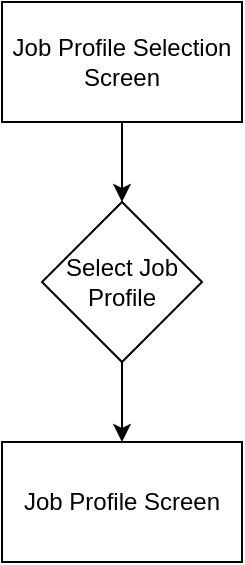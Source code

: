<mxfile version="24.7.16" pages="15">
  <diagram id="C5RBs43oDa-KdzZeNtuy" name="Page-1">
    <mxGraphModel dx="1062" dy="661" grid="1" gridSize="10" guides="1" tooltips="1" connect="1" arrows="1" fold="1" page="1" pageScale="1" pageWidth="827" pageHeight="1169" math="0" shadow="0">
      <root>
        <mxCell id="WIyWlLk6GJQsqaUBKTNV-0" />
        <mxCell id="WIyWlLk6GJQsqaUBKTNV-1" parent="WIyWlLk6GJQsqaUBKTNV-0" />
        <mxCell id="MbaDd006pOFyOzCAzOfE-4" style="edgeStyle=orthogonalEdgeStyle;rounded=0;orthogonalLoop=1;jettySize=auto;html=1;" edge="1" parent="WIyWlLk6GJQsqaUBKTNV-1" source="MbaDd006pOFyOzCAzOfE-2" target="MbaDd006pOFyOzCAzOfE-3">
          <mxGeometry relative="1" as="geometry" />
        </mxCell>
        <mxCell id="MbaDd006pOFyOzCAzOfE-2" value="Job Profile Selection Screen" style="rounded=0;whiteSpace=wrap;html=1;" vertex="1" parent="WIyWlLk6GJQsqaUBKTNV-1">
          <mxGeometry x="180" y="60" width="120" height="60" as="geometry" />
        </mxCell>
        <mxCell id="MbaDd006pOFyOzCAzOfE-6" style="edgeStyle=orthogonalEdgeStyle;rounded=0;orthogonalLoop=1;jettySize=auto;html=1;" edge="1" parent="WIyWlLk6GJQsqaUBKTNV-1" source="MbaDd006pOFyOzCAzOfE-3" target="MbaDd006pOFyOzCAzOfE-5">
          <mxGeometry relative="1" as="geometry" />
        </mxCell>
        <mxCell id="MbaDd006pOFyOzCAzOfE-3" value="Select Job Profile" style="rhombus;whiteSpace=wrap;html=1;" vertex="1" parent="WIyWlLk6GJQsqaUBKTNV-1">
          <mxGeometry x="200" y="160" width="80" height="80" as="geometry" />
        </mxCell>
        <mxCell id="MbaDd006pOFyOzCAzOfE-5" value="Job Profile Screen" style="rounded=0;whiteSpace=wrap;html=1;" vertex="1" parent="WIyWlLk6GJQsqaUBKTNV-1">
          <mxGeometry x="180" y="280" width="120" height="60" as="geometry" />
        </mxCell>
      </root>
    </mxGraphModel>
  </diagram>
  <diagram id="PTa4CRFbbOWn0y502LBc" name="Page-2">
    <mxGraphModel dx="1434" dy="1992" grid="1" gridSize="10" guides="1" tooltips="1" connect="1" arrows="1" fold="1" page="1" pageScale="1" pageWidth="850" pageHeight="1100" math="0" shadow="0">
      <root>
        <mxCell id="0" />
        <mxCell id="1" parent="0" />
        <mxCell id="Ar-JnN7zSry3_fMuhGyG-1" style="edgeStyle=orthogonalEdgeStyle;rounded=0;orthogonalLoop=1;jettySize=auto;html=1;entryX=0;entryY=0.5;entryDx=0;entryDy=0;" edge="1" parent="1" source="Ar-JnN7zSry3_fMuhGyG-2" target="Ar-JnN7zSry3_fMuhGyG-4">
          <mxGeometry relative="1" as="geometry" />
        </mxCell>
        <mxCell id="Ar-JnN7zSry3_fMuhGyG-2" value="Job Profile Selection Screen" style="rounded=0;whiteSpace=wrap;html=1;" vertex="1" parent="1">
          <mxGeometry x="40" y="50" width="120" height="60" as="geometry" />
        </mxCell>
        <mxCell id="Ar-JnN7zSry3_fMuhGyG-3" style="edgeStyle=orthogonalEdgeStyle;rounded=0;orthogonalLoop=1;jettySize=auto;html=1;" edge="1" parent="1" source="Ar-JnN7zSry3_fMuhGyG-4" target="Ar-JnN7zSry3_fMuhGyG-6">
          <mxGeometry relative="1" as="geometry" />
        </mxCell>
        <mxCell id="Ar-JnN7zSry3_fMuhGyG-4" value="Add New Job Profile" style="rhombus;whiteSpace=wrap;html=1;" vertex="1" parent="1">
          <mxGeometry x="200" y="40" width="80" height="80" as="geometry" />
        </mxCell>
        <mxCell id="Ar-JnN7zSry3_fMuhGyG-19" style="edgeStyle=orthogonalEdgeStyle;rounded=0;orthogonalLoop=1;jettySize=auto;html=1;entryX=0;entryY=0.5;entryDx=0;entryDy=0;" edge="1" parent="1" source="Ar-JnN7zSry3_fMuhGyG-6" target="Ar-JnN7zSry3_fMuhGyG-8">
          <mxGeometry relative="1" as="geometry" />
        </mxCell>
        <mxCell id="Ar-JnN7zSry3_fMuhGyG-58" style="edgeStyle=orthogonalEdgeStyle;rounded=0;orthogonalLoop=1;jettySize=auto;html=1;entryX=0.5;entryY=1;entryDx=0;entryDy=0;" edge="1" parent="1" source="Ar-JnN7zSry3_fMuhGyG-6" target="Ar-JnN7zSry3_fMuhGyG-47">
          <mxGeometry relative="1" as="geometry">
            <Array as="points">
              <mxPoint x="420" />
              <mxPoint x="640" />
            </Array>
          </mxGeometry>
        </mxCell>
        <mxCell id="e3Np_l73u5C0NJpgtNIs-1" style="rounded=0;orthogonalLoop=1;jettySize=auto;html=1;entryX=1;entryY=0.5;entryDx=0;entryDy=0;" edge="1" parent="1" source="Ar-JnN7zSry3_fMuhGyG-6" target="Ar-JnN7zSry3_fMuhGyG-17">
          <mxGeometry relative="1" as="geometry" />
        </mxCell>
        <mxCell id="Ar-JnN7zSry3_fMuhGyG-6" value="Job Profile Selection Screen w/ Add New Job Profile Popup" style="rounded=0;whiteSpace=wrap;html=1;" vertex="1" parent="1">
          <mxGeometry x="320" y="50" width="120" height="60" as="geometry" />
        </mxCell>
        <mxCell id="Ar-JnN7zSry3_fMuhGyG-20" style="edgeStyle=orthogonalEdgeStyle;rounded=0;orthogonalLoop=1;jettySize=auto;html=1;entryX=0;entryY=0.5;entryDx=0;entryDy=0;" edge="1" parent="1" source="Ar-JnN7zSry3_fMuhGyG-8" target="Ar-JnN7zSry3_fMuhGyG-10">
          <mxGeometry relative="1" as="geometry" />
        </mxCell>
        <mxCell id="Ar-JnN7zSry3_fMuhGyG-26" style="rounded=0;orthogonalLoop=1;jettySize=auto;html=1;entryX=1;entryY=0.5;entryDx=0;entryDy=0;" edge="1" parent="1" source="Ar-JnN7zSry3_fMuhGyG-8" target="Ar-JnN7zSry3_fMuhGyG-17">
          <mxGeometry relative="1" as="geometry" />
        </mxCell>
        <mxCell id="Ar-JnN7zSry3_fMuhGyG-49" style="edgeStyle=orthogonalEdgeStyle;rounded=0;orthogonalLoop=1;jettySize=auto;html=1;entryX=0.5;entryY=1;entryDx=0;entryDy=0;" edge="1" parent="1" source="Ar-JnN7zSry3_fMuhGyG-8" target="Ar-JnN7zSry3_fMuhGyG-47">
          <mxGeometry relative="1" as="geometry">
            <Array as="points">
              <mxPoint x="520" />
              <mxPoint x="640" />
            </Array>
          </mxGeometry>
        </mxCell>
        <mxCell id="Ar-JnN7zSry3_fMuhGyG-8" value="Enter a Job Title" style="rhombus;whiteSpace=wrap;html=1;" vertex="1" parent="1">
          <mxGeometry x="480" y="40" width="80" height="80" as="geometry" />
        </mxCell>
        <mxCell id="Ar-JnN7zSry3_fMuhGyG-22" style="edgeStyle=orthogonalEdgeStyle;rounded=0;orthogonalLoop=1;jettySize=auto;html=1;entryX=0;entryY=0.5;entryDx=0;entryDy=0;" edge="1" parent="1" source="Ar-JnN7zSry3_fMuhGyG-10" target="Ar-JnN7zSry3_fMuhGyG-13">
          <mxGeometry relative="1" as="geometry" />
        </mxCell>
        <mxCell id="Ar-JnN7zSry3_fMuhGyG-27" style="rounded=0;orthogonalLoop=1;jettySize=auto;html=1;entryX=1;entryY=0.5;entryDx=0;entryDy=0;" edge="1" parent="1" source="Ar-JnN7zSry3_fMuhGyG-10" target="Ar-JnN7zSry3_fMuhGyG-17">
          <mxGeometry relative="1" as="geometry" />
        </mxCell>
        <mxCell id="Ar-JnN7zSry3_fMuhGyG-50" style="edgeStyle=orthogonalEdgeStyle;rounded=0;orthogonalLoop=1;jettySize=auto;html=1;entryX=0.5;entryY=1;entryDx=0;entryDy=0;" edge="1" parent="1" source="Ar-JnN7zSry3_fMuhGyG-10" target="Ar-JnN7zSry3_fMuhGyG-47">
          <mxGeometry relative="1" as="geometry" />
        </mxCell>
        <mxCell id="Ar-JnN7zSry3_fMuhGyG-10" value="Select Primary Income" style="rhombus;whiteSpace=wrap;html=1;" vertex="1" parent="1">
          <mxGeometry x="600" y="40" width="80" height="80" as="geometry" />
        </mxCell>
        <mxCell id="Ar-JnN7zSry3_fMuhGyG-28" style="rounded=0;orthogonalLoop=1;jettySize=auto;html=1;entryX=1;entryY=0.5;entryDx=0;entryDy=0;" edge="1" parent="1" source="Ar-JnN7zSry3_fMuhGyG-13" target="Ar-JnN7zSry3_fMuhGyG-17">
          <mxGeometry relative="1" as="geometry" />
        </mxCell>
        <mxCell id="Ar-JnN7zSry3_fMuhGyG-34" style="edgeStyle=orthogonalEdgeStyle;rounded=0;orthogonalLoop=1;jettySize=auto;html=1;entryX=0.5;entryY=0;entryDx=0;entryDy=0;" edge="1" parent="1" source="Ar-JnN7zSry3_fMuhGyG-13" target="Ar-JnN7zSry3_fMuhGyG-14">
          <mxGeometry relative="1" as="geometry">
            <mxPoint x="820" y="280" as="targetPoint" />
          </mxGeometry>
        </mxCell>
        <mxCell id="Ar-JnN7zSry3_fMuhGyG-35" value="If Primary Income&lt;div&gt;Hourly or Salary&lt;/div&gt;" style="edgeLabel;html=1;align=center;verticalAlign=middle;resizable=0;points=[];" vertex="1" connectable="0" parent="Ar-JnN7zSry3_fMuhGyG-34">
          <mxGeometry x="0.129" y="-3" relative="1" as="geometry">
            <mxPoint as="offset" />
          </mxGeometry>
        </mxCell>
        <mxCell id="Ar-JnN7zSry3_fMuhGyG-45" style="edgeStyle=orthogonalEdgeStyle;rounded=0;orthogonalLoop=1;jettySize=auto;html=1;entryX=1;entryY=0.5;entryDx=0;entryDy=0;" edge="1" parent="1" source="Ar-JnN7zSry3_fMuhGyG-13" target="Ar-JnN7zSry3_fMuhGyG-23">
          <mxGeometry relative="1" as="geometry">
            <mxPoint x="1243.333" y="570" as="targetPoint" />
            <Array as="points">
              <mxPoint x="1230" y="60" />
              <mxPoint x="1230" y="560" />
            </Array>
          </mxGeometry>
        </mxCell>
        <mxCell id="Ar-JnN7zSry3_fMuhGyG-46" value="If Primary Income&lt;div&gt;Tips&lt;/div&gt;" style="edgeLabel;html=1;align=center;verticalAlign=middle;resizable=0;points=[];" vertex="1" connectable="0" parent="Ar-JnN7zSry3_fMuhGyG-45">
          <mxGeometry x="-0.826" y="-1" relative="1" as="geometry">
            <mxPoint as="offset" />
          </mxGeometry>
        </mxCell>
        <mxCell id="Ar-JnN7zSry3_fMuhGyG-52" style="edgeStyle=orthogonalEdgeStyle;rounded=0;orthogonalLoop=1;jettySize=auto;html=1;entryX=0.5;entryY=1;entryDx=0;entryDy=0;" edge="1" parent="1" source="Ar-JnN7zSry3_fMuhGyG-13" target="Ar-JnN7zSry3_fMuhGyG-47">
          <mxGeometry relative="1" as="geometry">
            <Array as="points">
              <mxPoint x="760" />
              <mxPoint x="640" />
            </Array>
          </mxGeometry>
        </mxCell>
        <mxCell id="Ar-JnN7zSry3_fMuhGyG-53" value="If Primary Income&lt;div&gt;Hourly or Salary&lt;/div&gt;" style="edgeLabel;html=1;align=center;verticalAlign=middle;resizable=0;points=[];" vertex="1" connectable="0" parent="Ar-JnN7zSry3_fMuhGyG-52">
          <mxGeometry x="-0.304" y="-3" relative="1" as="geometry">
            <mxPoint x="-20" as="offset" />
          </mxGeometry>
        </mxCell>
        <mxCell id="Ar-JnN7zSry3_fMuhGyG-13" value="Select Scheduling Type" style="rhombus;whiteSpace=wrap;html=1;" vertex="1" parent="1">
          <mxGeometry x="720" y="40" width="80" height="80" as="geometry" />
        </mxCell>
        <mxCell id="Ar-JnN7zSry3_fMuhGyG-36" style="rounded=0;orthogonalLoop=1;jettySize=auto;html=1;entryX=1;entryY=0.5;entryDx=0;entryDy=0;" edge="1" parent="1" source="Ar-JnN7zSry3_fMuhGyG-14" target="Ar-JnN7zSry3_fMuhGyG-17">
          <mxGeometry relative="1" as="geometry">
            <mxPoint x="400" y="480" as="targetPoint" />
          </mxGeometry>
        </mxCell>
        <mxCell id="Ar-JnN7zSry3_fMuhGyG-38" style="edgeStyle=orthogonalEdgeStyle;rounded=0;orthogonalLoop=1;jettySize=auto;html=1;exitX=1;exitY=0.5;exitDx=0;exitDy=0;entryX=0;entryY=0.5;entryDx=0;entryDy=0;" edge="1" parent="1" source="Ar-JnN7zSry3_fMuhGyG-14" target="Ar-JnN7zSry3_fMuhGyG-37">
          <mxGeometry relative="1" as="geometry">
            <mxPoint x="910" y="279.58" as="sourcePoint" />
            <mxPoint x="1050" y="279.58" as="targetPoint" />
          </mxGeometry>
        </mxCell>
        <mxCell id="Ar-JnN7zSry3_fMuhGyG-39" value="If Primary Income&lt;div&gt;Salary&lt;/div&gt;" style="edgeLabel;html=1;align=center;verticalAlign=middle;resizable=0;points=[];" vertex="1" connectable="0" parent="Ar-JnN7zSry3_fMuhGyG-38">
          <mxGeometry x="0.136" y="3" relative="1" as="geometry">
            <mxPoint x="-7" y="-17" as="offset" />
          </mxGeometry>
        </mxCell>
        <mxCell id="Ar-JnN7zSry3_fMuhGyG-40" style="rounded=0;orthogonalLoop=1;jettySize=auto;html=1;entryX=1;entryY=0.5;entryDx=0;entryDy=0;" edge="1" parent="1" source="Ar-JnN7zSry3_fMuhGyG-14" target="Ar-JnN7zSry3_fMuhGyG-23">
          <mxGeometry relative="1" as="geometry">
            <mxPoint x="850" y="560" as="targetPoint" />
          </mxGeometry>
        </mxCell>
        <mxCell id="Ar-JnN7zSry3_fMuhGyG-41" value="If Primary Income Hourly" style="edgeLabel;html=1;align=center;verticalAlign=middle;resizable=0;points=[];" vertex="1" connectable="0" parent="Ar-JnN7zSry3_fMuhGyG-40">
          <mxGeometry x="-0.71" relative="1" as="geometry">
            <mxPoint x="-93" y="93" as="offset" />
          </mxGeometry>
        </mxCell>
        <mxCell id="Ar-JnN7zSry3_fMuhGyG-14" value="Enter Pay Rate" style="rhombus;whiteSpace=wrap;html=1;" vertex="1" parent="1">
          <mxGeometry x="810" y="240" width="80" height="80" as="geometry" />
        </mxCell>
        <mxCell id="Ar-JnN7zSry3_fMuhGyG-16" style="rounded=0;orthogonalLoop=1;jettySize=auto;html=1;entryX=0.5;entryY=1;entryDx=0;entryDy=0;exitX=0;exitY=0.5;exitDx=0;exitDy=0;" edge="1" parent="1" source="Ar-JnN7zSry3_fMuhGyG-17" target="Ar-JnN7zSry3_fMuhGyG-2">
          <mxGeometry relative="1" as="geometry" />
        </mxCell>
        <mxCell id="Ar-JnN7zSry3_fMuhGyG-17" value="Cancel" style="rhombus;whiteSpace=wrap;html=1;" vertex="1" parent="1">
          <mxGeometry x="300" y="240" width="80" height="80" as="geometry" />
        </mxCell>
        <mxCell id="Ar-JnN7zSry3_fMuhGyG-60" style="rounded=0;orthogonalLoop=1;jettySize=auto;html=1;entryX=1;entryY=0.5;entryDx=0;entryDy=0;" edge="1" parent="1" source="Ar-JnN7zSry3_fMuhGyG-23" target="Ar-JnN7zSry3_fMuhGyG-59">
          <mxGeometry relative="1" as="geometry" />
        </mxCell>
        <mxCell id="Ar-JnN7zSry3_fMuhGyG-23" value="Done" style="rhombus;whiteSpace=wrap;html=1;" vertex="1" parent="1">
          <mxGeometry x="490" y="520" width="80" height="80" as="geometry" />
        </mxCell>
        <mxCell id="Ar-JnN7zSry3_fMuhGyG-44" style="rounded=0;orthogonalLoop=1;jettySize=auto;html=1;entryX=1;entryY=0.5;entryDx=0;entryDy=0;" edge="1" parent="1" source="Ar-JnN7zSry3_fMuhGyG-37" target="Ar-JnN7zSry3_fMuhGyG-23">
          <mxGeometry relative="1" as="geometry" />
        </mxCell>
        <mxCell id="Ar-JnN7zSry3_fMuhGyG-37" value="Enter Frequency" style="rhombus;whiteSpace=wrap;html=1;" vertex="1" parent="1">
          <mxGeometry x="1020" y="240" width="80" height="80" as="geometry" />
        </mxCell>
        <mxCell id="Ar-JnN7zSry3_fMuhGyG-55" style="edgeStyle=orthogonalEdgeStyle;rounded=0;orthogonalLoop=1;jettySize=auto;html=1;entryX=1;entryY=0.5;entryDx=0;entryDy=0;" edge="1" parent="1" source="Ar-JnN7zSry3_fMuhGyG-47" target="Ar-JnN7zSry3_fMuhGyG-54">
          <mxGeometry relative="1" as="geometry" />
        </mxCell>
        <mxCell id="Ar-JnN7zSry3_fMuhGyG-47" value="Done" style="rhombus;whiteSpace=wrap;html=1;" vertex="1" parent="1">
          <mxGeometry x="600" y="-150" width="80" height="80" as="geometry" />
        </mxCell>
        <mxCell id="Ar-JnN7zSry3_fMuhGyG-56" style="edgeStyle=orthogonalEdgeStyle;rounded=0;orthogonalLoop=1;jettySize=auto;html=1;entryX=0.5;entryY=0;entryDx=0;entryDy=0;" edge="1" parent="1" source="Ar-JnN7zSry3_fMuhGyG-54" target="Ar-JnN7zSry3_fMuhGyG-6">
          <mxGeometry relative="1" as="geometry" />
        </mxCell>
        <mxCell id="Ar-JnN7zSry3_fMuhGyG-54" value="Error Popup&lt;div&gt;&quot;Must Complete all Fields!&quot;&lt;/div&gt;" style="rounded=0;whiteSpace=wrap;html=1;" vertex="1" parent="1">
          <mxGeometry x="320" y="-140" width="120" height="60" as="geometry" />
        </mxCell>
        <mxCell id="e3Np_l73u5C0NJpgtNIs-2" style="rounded=0;orthogonalLoop=1;jettySize=auto;html=1;entryX=0.5;entryY=1;entryDx=0;entryDy=0;" edge="1" parent="1" source="Ar-JnN7zSry3_fMuhGyG-59" target="Ar-JnN7zSry3_fMuhGyG-2">
          <mxGeometry relative="1" as="geometry" />
        </mxCell>
        <mxCell id="Ar-JnN7zSry3_fMuhGyG-59" value="New profile added to Job Profile Selection Screen" style="rounded=0;whiteSpace=wrap;html=1;" vertex="1" parent="1">
          <mxGeometry x="160" y="330" width="120" height="60" as="geometry" />
        </mxCell>
      </root>
    </mxGraphModel>
  </diagram>
  <diagram id="XYapKlo4QuYJAVvVVFqS" name="Page-3">
    <mxGraphModel dx="989" dy="615" grid="1" gridSize="10" guides="1" tooltips="1" connect="1" arrows="1" fold="1" page="1" pageScale="1" pageWidth="850" pageHeight="1100" math="0" shadow="0">
      <root>
        <mxCell id="0" />
        <mxCell id="1" parent="0" />
        <mxCell id="X46z-mrSrJBstyy3JIv7-2" style="edgeStyle=orthogonalEdgeStyle;rounded=0;orthogonalLoop=1;jettySize=auto;html=1;entryX=0;entryY=0.5;entryDx=0;entryDy=0;" edge="1" parent="1" source="T_PM97dpjkZfJquG6Kot-1" target="T_PM97dpjkZfJquG6Kot-2">
          <mxGeometry relative="1" as="geometry" />
        </mxCell>
        <mxCell id="T_PM97dpjkZfJquG6Kot-1" value="Job Profile Selection Screen" style="rounded=0;whiteSpace=wrap;html=1;" vertex="1" parent="1">
          <mxGeometry x="40" y="160" width="120" height="60" as="geometry" />
        </mxCell>
        <mxCell id="X46z-mrSrJBstyy3JIv7-3" style="edgeStyle=orthogonalEdgeStyle;rounded=0;orthogonalLoop=1;jettySize=auto;html=1;entryX=0;entryY=0.5;entryDx=0;entryDy=0;" edge="1" parent="1" source="T_PM97dpjkZfJquG6Kot-2" target="T_PM97dpjkZfJquG6Kot-5">
          <mxGeometry relative="1" as="geometry" />
        </mxCell>
        <mxCell id="T_PM97dpjkZfJquG6Kot-2" value="Delete Job Profile" style="rhombus;whiteSpace=wrap;html=1;" vertex="1" parent="1">
          <mxGeometry x="200" y="150" width="80" height="80" as="geometry" />
        </mxCell>
        <mxCell id="X46z-mrSrJBstyy3JIv7-5" style="edgeStyle=orthogonalEdgeStyle;rounded=0;orthogonalLoop=1;jettySize=auto;html=1;entryX=0;entryY=0.5;entryDx=0;entryDy=0;" edge="1" parent="1" source="T_PM97dpjkZfJquG6Kot-3" target="T_PM97dpjkZfJquG6Kot-4">
          <mxGeometry relative="1" as="geometry" />
        </mxCell>
        <mxCell id="T_PM97dpjkZfJquG6Kot-3" value="Dropdown Arrow" style="rhombus;whiteSpace=wrap;html=1;" vertex="1" parent="1">
          <mxGeometry x="480" y="150" width="80" height="80" as="geometry" />
        </mxCell>
        <mxCell id="X46z-mrSrJBstyy3JIv7-7" style="edgeStyle=orthogonalEdgeStyle;rounded=0;orthogonalLoop=1;jettySize=auto;html=1;entryX=0.5;entryY=0;entryDx=0;entryDy=0;" edge="1" parent="1" source="T_PM97dpjkZfJquG6Kot-4" target="X46z-mrSrJBstyy3JIv7-6">
          <mxGeometry relative="1" as="geometry" />
        </mxCell>
        <mxCell id="T_PM97dpjkZfJquG6Kot-4" value="Dropdown Menu" style="rounded=0;whiteSpace=wrap;html=1;" vertex="1" parent="1">
          <mxGeometry x="600" y="160" width="120" height="60" as="geometry" />
        </mxCell>
        <mxCell id="X46z-mrSrJBstyy3JIv7-4" style="edgeStyle=orthogonalEdgeStyle;rounded=0;orthogonalLoop=1;jettySize=auto;html=1;entryX=0;entryY=0.5;entryDx=0;entryDy=0;" edge="1" parent="1" source="T_PM97dpjkZfJquG6Kot-5" target="T_PM97dpjkZfJquG6Kot-3">
          <mxGeometry relative="1" as="geometry" />
        </mxCell>
        <mxCell id="X46z-mrSrJBstyy3JIv7-13" style="rounded=0;orthogonalLoop=1;jettySize=auto;html=1;entryX=1;entryY=0.5;entryDx=0;entryDy=0;" edge="1" parent="1" source="T_PM97dpjkZfJquG6Kot-5" target="X46z-mrSrJBstyy3JIv7-11">
          <mxGeometry relative="1" as="geometry" />
        </mxCell>
        <mxCell id="X46z-mrSrJBstyy3JIv7-15" style="rounded=0;orthogonalLoop=1;jettySize=auto;html=1;entryX=0.5;entryY=0;entryDx=0;entryDy=0;" edge="1" parent="1" source="T_PM97dpjkZfJquG6Kot-5" target="X46z-mrSrJBstyy3JIv7-14">
          <mxGeometry relative="1" as="geometry" />
        </mxCell>
        <mxCell id="T_PM97dpjkZfJquG6Kot-5" value="Job Profile Selection Screen w/ Delete Job Profile Popup" style="rounded=0;whiteSpace=wrap;html=1;" vertex="1" parent="1">
          <mxGeometry x="320" y="160" width="120" height="60" as="geometry" />
        </mxCell>
        <mxCell id="X46z-mrSrJBstyy3JIv7-9" style="edgeStyle=orthogonalEdgeStyle;rounded=0;orthogonalLoop=1;jettySize=auto;html=1;entryX=1;entryY=0.5;entryDx=0;entryDy=0;" edge="1" parent="1" source="X46z-mrSrJBstyy3JIv7-6" target="X46z-mrSrJBstyy3JIv7-8">
          <mxGeometry relative="1" as="geometry" />
        </mxCell>
        <mxCell id="X46z-mrSrJBstyy3JIv7-6" value="Select Menu Option" style="rhombus;whiteSpace=wrap;html=1;" vertex="1" parent="1">
          <mxGeometry x="620" y="260" width="80" height="80" as="geometry" />
        </mxCell>
        <mxCell id="X46z-mrSrJBstyy3JIv7-10" style="rounded=0;orthogonalLoop=1;jettySize=auto;html=1;entryX=0.75;entryY=1;entryDx=0;entryDy=0;" edge="1" parent="1" source="X46z-mrSrJBstyy3JIv7-8" target="T_PM97dpjkZfJquG6Kot-5">
          <mxGeometry relative="1" as="geometry" />
        </mxCell>
        <mxCell id="X46z-mrSrJBstyy3JIv7-8" value="Delete Job Profile Popup updates selected Profile" style="rounded=0;whiteSpace=wrap;html=1;" vertex="1" parent="1">
          <mxGeometry x="470" y="270" width="120" height="60" as="geometry" />
        </mxCell>
        <mxCell id="X46z-mrSrJBstyy3JIv7-12" style="rounded=0;orthogonalLoop=1;jettySize=auto;html=1;entryX=0.5;entryY=1;entryDx=0;entryDy=0;exitX=0;exitY=0.5;exitDx=0;exitDy=0;" edge="1" parent="1" source="X46z-mrSrJBstyy3JIv7-11" target="T_PM97dpjkZfJquG6Kot-1">
          <mxGeometry relative="1" as="geometry" />
        </mxCell>
        <mxCell id="X46z-mrSrJBstyy3JIv7-11" value="Cancel" style="rhombus;whiteSpace=wrap;html=1;" vertex="1" parent="1">
          <mxGeometry x="200" y="250" width="80" height="80" as="geometry" />
        </mxCell>
        <mxCell id="X46z-mrSrJBstyy3JIv7-17" style="edgeStyle=orthogonalEdgeStyle;rounded=0;orthogonalLoop=1;jettySize=auto;html=1;entryX=1;entryY=0.5;entryDx=0;entryDy=0;" edge="1" parent="1" source="X46z-mrSrJBstyy3JIv7-14" target="X46z-mrSrJBstyy3JIv7-16">
          <mxGeometry relative="1" as="geometry" />
        </mxCell>
        <mxCell id="X46z-mrSrJBstyy3JIv7-14" value="Done" style="rhombus;whiteSpace=wrap;html=1;" vertex="1" parent="1">
          <mxGeometry x="340" y="350" width="80" height="80" as="geometry" />
        </mxCell>
        <mxCell id="X46z-mrSrJBstyy3JIv7-18" style="rounded=0;orthogonalLoop=1;jettySize=auto;html=1;entryX=0.5;entryY=1;entryDx=0;entryDy=0;endArrow=none;endFill=0;" edge="1" parent="1" source="X46z-mrSrJBstyy3JIv7-16" target="T_PM97dpjkZfJquG6Kot-1">
          <mxGeometry relative="1" as="geometry" />
        </mxCell>
        <mxCell id="X46z-mrSrJBstyy3JIv7-16" value="Selected Job Profile is deleted" style="rounded=0;whiteSpace=wrap;html=1;" vertex="1" parent="1">
          <mxGeometry x="40" y="360" width="120" height="60" as="geometry" />
        </mxCell>
      </root>
    </mxGraphModel>
  </diagram>
  <diagram id="4YZ9FIs6RP5A27gpDzdh" name="Tip Earnings Journey">
    <mxGraphModel dx="819" dy="510" grid="1" gridSize="10" guides="1" tooltips="1" connect="1" arrows="1" fold="1" page="1" pageScale="1" pageWidth="850" pageHeight="1100" math="0" shadow="0">
      <root>
        <mxCell id="0" />
        <mxCell id="1" parent="0" />
        <mxCell id="BdYE1s3OoybSDVsj2Gza-11" style="rounded=0;orthogonalLoop=1;jettySize=auto;html=1;entryX=0;entryY=0.5;entryDx=0;entryDy=0;" edge="1" parent="1" source="LReUZ2zuc8hddFijXjOU-1" target="BdYE1s3OoybSDVsj2Gza-1">
          <mxGeometry relative="1" as="geometry" />
        </mxCell>
        <mxCell id="LReUZ2zuc8hddFijXjOU-1" value="Job Profile Screen" style="rounded=0;whiteSpace=wrap;html=1;" vertex="1" parent="1">
          <mxGeometry x="30" y="40" width="120" height="60" as="geometry" />
        </mxCell>
        <mxCell id="BdYE1s3OoybSDVsj2Gza-12" style="rounded=0;orthogonalLoop=1;jettySize=auto;html=1;entryX=0;entryY=0.5;entryDx=0;entryDy=0;" edge="1" parent="1" source="BdYE1s3OoybSDVsj2Gza-1" target="BdYE1s3OoybSDVsj2Gza-2">
          <mxGeometry relative="1" as="geometry" />
        </mxCell>
        <mxCell id="BdYE1s3OoybSDVsj2Gza-1" value="Earnings" style="rhombus;whiteSpace=wrap;html=1;" vertex="1" parent="1">
          <mxGeometry x="220" y="30" width="80" height="80" as="geometry" />
        </mxCell>
        <mxCell id="BdYE1s3OoybSDVsj2Gza-25" style="rounded=0;orthogonalLoop=1;jettySize=auto;html=1;entryX=1;entryY=0.5;entryDx=0;entryDy=0;" edge="1" parent="1" source="BdYE1s3OoybSDVsj2Gza-2" target="BdYE1s3OoybSDVsj2Gza-7">
          <mxGeometry relative="1" as="geometry" />
        </mxCell>
        <mxCell id="kK6QtjkPRUsyy0R--ei2-5" style="edgeStyle=none;rounded=0;orthogonalLoop=1;jettySize=auto;html=1;entryX=0.5;entryY=0;entryDx=0;entryDy=0;" edge="1" parent="1" source="BdYE1s3OoybSDVsj2Gza-2" target="BdYE1s3OoybSDVsj2Gza-6">
          <mxGeometry relative="1" as="geometry" />
        </mxCell>
        <mxCell id="kK6QtjkPRUsyy0R--ei2-7" style="edgeStyle=none;rounded=0;orthogonalLoop=1;jettySize=auto;html=1;exitX=1;exitY=0.5;exitDx=0;exitDy=0;entryX=0;entryY=0.5;entryDx=0;entryDy=0;" edge="1" parent="1" source="BdYE1s3OoybSDVsj2Gza-2" target="BdYE1s3OoybSDVsj2Gza-9">
          <mxGeometry relative="1" as="geometry" />
        </mxCell>
        <mxCell id="kK6QtjkPRUsyy0R--ei2-12" style="edgeStyle=none;rounded=0;orthogonalLoop=1;jettySize=auto;html=1;exitX=1;exitY=1;exitDx=0;exitDy=0;entryX=0.5;entryY=0;entryDx=0;entryDy=0;" edge="1" parent="1" source="BdYE1s3OoybSDVsj2Gza-2" target="BdYE1s3OoybSDVsj2Gza-4">
          <mxGeometry relative="1" as="geometry" />
        </mxCell>
        <mxCell id="BdYE1s3OoybSDVsj2Gza-2" value="Tip Earnings Screen" style="rounded=0;whiteSpace=wrap;html=1;" vertex="1" parent="1">
          <mxGeometry x="340" y="40" width="120" height="60" as="geometry" />
        </mxCell>
        <mxCell id="BdYE1s3OoybSDVsj2Gza-4" value="Update Earnings" style="rhombus;whiteSpace=wrap;html=1;" vertex="1" parent="1">
          <mxGeometry x="460" y="150" width="80" height="80" as="geometry" />
        </mxCell>
        <mxCell id="kK6QtjkPRUsyy0R--ei2-6" style="edgeStyle=orthogonalEdgeStyle;rounded=0;orthogonalLoop=1;jettySize=auto;html=1;entryX=1;entryY=0.5;entryDx=0;entryDy=0;" edge="1" parent="1" source="BdYE1s3OoybSDVsj2Gza-6" target="BdYE1s3OoybSDVsj2Gza-21">
          <mxGeometry relative="1" as="geometry">
            <Array as="points">
              <mxPoint x="400" y="340" />
            </Array>
          </mxGeometry>
        </mxCell>
        <mxCell id="BdYE1s3OoybSDVsj2Gza-6" value="Update" style="rhombus;whiteSpace=wrap;html=1;" vertex="1" parent="1">
          <mxGeometry x="360" y="230" width="80" height="80" as="geometry" />
        </mxCell>
        <mxCell id="kK6QtjkPRUsyy0R--ei2-4" style="edgeStyle=orthogonalEdgeStyle;rounded=0;orthogonalLoop=1;jettySize=auto;html=1;entryX=0.5;entryY=1;entryDx=0;entryDy=0;" edge="1" parent="1" source="BdYE1s3OoybSDVsj2Gza-7" target="LReUZ2zuc8hddFijXjOU-1">
          <mxGeometry relative="1" as="geometry" />
        </mxCell>
        <mxCell id="BdYE1s3OoybSDVsj2Gza-7" value="Cancel" style="rhombus;whiteSpace=wrap;html=1;" vertex="1" parent="1">
          <mxGeometry x="220" y="150" width="80" height="80" as="geometry" />
        </mxCell>
        <mxCell id="BdYE1s3OoybSDVsj2Gza-18" style="rounded=0;orthogonalLoop=1;jettySize=auto;html=1;" edge="1" parent="1" source="BdYE1s3OoybSDVsj2Gza-9" target="BdYE1s3OoybSDVsj2Gza-10">
          <mxGeometry relative="1" as="geometry" />
        </mxCell>
        <mxCell id="BdYE1s3OoybSDVsj2Gza-9" value="Select Date" style="rhombus;whiteSpace=wrap;html=1;" vertex="1" parent="1">
          <mxGeometry x="590" y="30" width="80" height="80" as="geometry" />
        </mxCell>
        <mxCell id="kK6QtjkPRUsyy0R--ei2-14" style="edgeStyle=none;rounded=0;orthogonalLoop=1;jettySize=auto;html=1;entryX=1;entryY=0.75;entryDx=0;entryDy=0;" edge="1" parent="1" source="BdYE1s3OoybSDVsj2Gza-10" target="BdYE1s3OoybSDVsj2Gza-2">
          <mxGeometry relative="1" as="geometry" />
        </mxCell>
        <mxCell id="BdYE1s3OoybSDVsj2Gza-10" value="Date for Current Date Updates" style="rounded=0;whiteSpace=wrap;html=1;" vertex="1" parent="1">
          <mxGeometry x="570" y="140" width="120" height="60" as="geometry" />
        </mxCell>
        <mxCell id="BdYE1s3OoybSDVsj2Gza-21" value="Earnings for selected date are updated" style="rounded=0;whiteSpace=wrap;html=1;" vertex="1" parent="1">
          <mxGeometry x="200" y="310" width="120" height="60" as="geometry" />
        </mxCell>
        <mxCell id="wN-53X20-FULiHaAMWkZ-1" style="edgeStyle=none;rounded=0;orthogonalLoop=1;jettySize=auto;html=1;exitX=0.427;exitY=0.1;exitDx=0;exitDy=0;entryX=0.899;entryY=0.938;entryDx=0;entryDy=0;entryPerimeter=0;exitPerimeter=0;" edge="1" parent="1" source="BdYE1s3OoybSDVsj2Gza-4" target="BdYE1s3OoybSDVsj2Gza-2">
          <mxGeometry relative="1" as="geometry" />
        </mxCell>
        <mxCell id="wN-53X20-FULiHaAMWkZ-2" style="edgeStyle=none;rounded=0;orthogonalLoop=1;jettySize=auto;html=1;entryX=0.446;entryY=0.967;entryDx=0;entryDy=0;entryPerimeter=0;" edge="1" parent="1" source="BdYE1s3OoybSDVsj2Gza-21" target="BdYE1s3OoybSDVsj2Gza-2">
          <mxGeometry relative="1" as="geometry" />
        </mxCell>
      </root>
    </mxGraphModel>
  </diagram>
  <diagram name="Hourly Earnings Journey" id="Qq-75n8ZPjL_0mF2Zew5">
    <mxGraphModel dx="819" dy="510" grid="1" gridSize="10" guides="1" tooltips="1" connect="1" arrows="1" fold="1" page="1" pageScale="1" pageWidth="850" pageHeight="1100" math="0" shadow="0">
      <root>
        <mxCell id="SZtam4s-HLU0rwV9N7Je-0" />
        <mxCell id="SZtam4s-HLU0rwV9N7Je-1" parent="SZtam4s-HLU0rwV9N7Je-0" />
        <mxCell id="SZtam4s-HLU0rwV9N7Je-2" style="rounded=0;orthogonalLoop=1;jettySize=auto;html=1;entryX=0;entryY=0.5;entryDx=0;entryDy=0;" edge="1" parent="SZtam4s-HLU0rwV9N7Je-1" source="SZtam4s-HLU0rwV9N7Je-3" target="SZtam4s-HLU0rwV9N7Je-5">
          <mxGeometry relative="1" as="geometry" />
        </mxCell>
        <mxCell id="SZtam4s-HLU0rwV9N7Je-3" value="Job Profile Screen" style="rounded=0;whiteSpace=wrap;html=1;" vertex="1" parent="SZtam4s-HLU0rwV9N7Je-1">
          <mxGeometry x="40" y="180" width="120" height="60" as="geometry" />
        </mxCell>
        <mxCell id="SZtam4s-HLU0rwV9N7Je-4" style="rounded=0;orthogonalLoop=1;jettySize=auto;html=1;entryX=0;entryY=0.5;entryDx=0;entryDy=0;" edge="1" parent="SZtam4s-HLU0rwV9N7Je-1" source="SZtam4s-HLU0rwV9N7Je-5" target="SZtam4s-HLU0rwV9N7Je-9">
          <mxGeometry relative="1" as="geometry" />
        </mxCell>
        <mxCell id="SZtam4s-HLU0rwV9N7Je-5" value="Earnings" style="rhombus;whiteSpace=wrap;html=1;" vertex="1" parent="SZtam4s-HLU0rwV9N7Je-1">
          <mxGeometry x="200" y="170" width="80" height="80" as="geometry" />
        </mxCell>
        <mxCell id="SZtam4s-HLU0rwV9N7Je-6" style="rounded=0;orthogonalLoop=1;jettySize=auto;html=1;entryX=0.5;entryY=0;entryDx=0;entryDy=0;" edge="1" parent="SZtam4s-HLU0rwV9N7Je-1" source="SZtam4s-HLU0rwV9N7Je-9" target="SZtam4s-HLU0rwV9N7Je-20">
          <mxGeometry relative="1" as="geometry" />
        </mxCell>
        <mxCell id="SZtam4s-HLU0rwV9N7Je-7" style="rounded=0;orthogonalLoop=1;jettySize=auto;html=1;entryX=1;entryY=0.5;entryDx=0;entryDy=0;" edge="1" parent="SZtam4s-HLU0rwV9N7Je-1" source="SZtam4s-HLU0rwV9N7Je-9" target="SZtam4s-HLU0rwV9N7Je-18">
          <mxGeometry relative="1" as="geometry" />
        </mxCell>
        <mxCell id="J8Sz-78w9BnrKfgGODbs-11" style="edgeStyle=none;rounded=0;orthogonalLoop=1;jettySize=auto;html=1;entryX=0.5;entryY=0;entryDx=0;entryDy=0;exitX=0.932;exitY=1.014;exitDx=0;exitDy=0;exitPerimeter=0;" edge="1" parent="SZtam4s-HLU0rwV9N7Je-1" source="SZtam4s-HLU0rwV9N7Je-9" target="J8Sz-78w9BnrKfgGODbs-10">
          <mxGeometry relative="1" as="geometry" />
        </mxCell>
        <mxCell id="vVFu30aAsFtnLqjCQm3Q-2" style="edgeStyle=none;rounded=0;orthogonalLoop=1;jettySize=auto;html=1;exitX=1;exitY=1;exitDx=0;exitDy=0;entryX=0;entryY=0.5;entryDx=0;entryDy=0;" edge="1" parent="SZtam4s-HLU0rwV9N7Je-1" source="SZtam4s-HLU0rwV9N7Je-9" target="SZtam4s-HLU0rwV9N7Je-12">
          <mxGeometry relative="1" as="geometry" />
        </mxCell>
        <mxCell id="vVFu30aAsFtnLqjCQm3Q-4" style="edgeStyle=none;rounded=0;orthogonalLoop=1;jettySize=auto;html=1;entryX=0;entryY=0.5;entryDx=0;entryDy=0;" edge="1" parent="SZtam4s-HLU0rwV9N7Je-1" source="SZtam4s-HLU0rwV9N7Je-9" target="SZtam4s-HLU0rwV9N7Je-16">
          <mxGeometry relative="1" as="geometry" />
        </mxCell>
        <mxCell id="SZtam4s-HLU0rwV9N7Je-9" value="Hourly Earnings Screen" style="rounded=0;whiteSpace=wrap;html=1;" vertex="1" parent="SZtam4s-HLU0rwV9N7Je-1">
          <mxGeometry x="320" y="180" width="120" height="60" as="geometry" />
        </mxCell>
        <mxCell id="SZtam4s-HLU0rwV9N7Je-12" value="Update Hours" style="rhombus;whiteSpace=wrap;html=1;" vertex="1" parent="SZtam4s-HLU0rwV9N7Je-1">
          <mxGeometry x="530" y="260" width="80" height="80" as="geometry" />
        </mxCell>
        <mxCell id="SZtam4s-HLU0rwV9N7Je-16" value="Update" style="rhombus;whiteSpace=wrap;html=1;" vertex="1" parent="SZtam4s-HLU0rwV9N7Je-1">
          <mxGeometry x="640" y="170" width="80" height="80" as="geometry" />
        </mxCell>
        <mxCell id="SZtam4s-HLU0rwV9N7Je-17" style="rounded=0;orthogonalLoop=1;jettySize=auto;html=1;entryX=0.5;entryY=1;entryDx=0;entryDy=0;edgeStyle=orthogonalEdgeStyle;" edge="1" parent="SZtam4s-HLU0rwV9N7Je-1" source="SZtam4s-HLU0rwV9N7Je-18" target="SZtam4s-HLU0rwV9N7Je-3">
          <mxGeometry relative="1" as="geometry" />
        </mxCell>
        <mxCell id="SZtam4s-HLU0rwV9N7Je-18" value="Cancel" style="rhombus;whiteSpace=wrap;html=1;" vertex="1" parent="SZtam4s-HLU0rwV9N7Je-1">
          <mxGeometry x="60" y="290" width="80" height="80" as="geometry" />
        </mxCell>
        <mxCell id="SZtam4s-HLU0rwV9N7Je-19" style="rounded=0;orthogonalLoop=1;jettySize=auto;html=1;" edge="1" parent="SZtam4s-HLU0rwV9N7Je-1" source="SZtam4s-HLU0rwV9N7Je-20" target="SZtam4s-HLU0rwV9N7Je-24">
          <mxGeometry relative="1" as="geometry" />
        </mxCell>
        <mxCell id="SZtam4s-HLU0rwV9N7Je-20" value="Select Date" style="rhombus;whiteSpace=wrap;html=1;" vertex="1" parent="SZtam4s-HLU0rwV9N7Je-1">
          <mxGeometry x="340" y="310" width="80" height="80" as="geometry" />
        </mxCell>
        <mxCell id="J8Sz-78w9BnrKfgGODbs-0" style="edgeStyle=orthogonalEdgeStyle;rounded=0;orthogonalLoop=1;jettySize=auto;html=1;entryX=0.683;entryY=1.017;entryDx=0;entryDy=0;exitX=0.858;exitY=0;exitDx=0;exitDy=0;exitPerimeter=0;entryPerimeter=0;" edge="1" parent="SZtam4s-HLU0rwV9N7Je-1" source="SZtam4s-HLU0rwV9N7Je-24" target="SZtam4s-HLU0rwV9N7Je-9">
          <mxGeometry relative="1" as="geometry">
            <Array as="points">
              <mxPoint x="430" y="430" />
              <mxPoint x="430" y="300" />
              <mxPoint x="402" y="300" />
            </Array>
          </mxGeometry>
        </mxCell>
        <mxCell id="SZtam4s-HLU0rwV9N7Je-24" value="Current Earnings Date Updates" style="rounded=0;whiteSpace=wrap;html=1;" vertex="1" parent="SZtam4s-HLU0rwV9N7Je-1">
          <mxGeometry x="320" y="430" width="120" height="60" as="geometry" />
        </mxCell>
        <mxCell id="vVFu30aAsFtnLqjCQm3Q-8" style="edgeStyle=none;rounded=0;orthogonalLoop=1;jettySize=auto;html=1;entryX=0.25;entryY=1;entryDx=0;entryDy=0;" edge="1" parent="SZtam4s-HLU0rwV9N7Je-1" source="Elv3s8Ltif0wnthRgGWn-6" target="SZtam4s-HLU0rwV9N7Je-9">
          <mxGeometry relative="1" as="geometry" />
        </mxCell>
        <mxCell id="Elv3s8Ltif0wnthRgGWn-6" value="Hours and Hourly Rate for selected date is updated" style="rounded=0;whiteSpace=wrap;html=1;" vertex="1" parent="SZtam4s-HLU0rwV9N7Je-1">
          <mxGeometry x="120" y="530" width="120" height="60" as="geometry" />
        </mxCell>
        <mxCell id="vVFu30aAsFtnLqjCQm3Q-9" style="edgeStyle=none;rounded=0;orthogonalLoop=1;jettySize=auto;html=1;entryX=0.813;entryY=1.014;entryDx=0;entryDy=0;entryPerimeter=0;exitX=0.391;exitY=0.043;exitDx=0;exitDy=0;exitPerimeter=0;" edge="1" parent="SZtam4s-HLU0rwV9N7Je-1" source="J8Sz-78w9BnrKfgGODbs-10" target="SZtam4s-HLU0rwV9N7Je-9">
          <mxGeometry relative="1" as="geometry">
            <mxPoint x="420" y="270" as="targetPoint" />
          </mxGeometry>
        </mxCell>
        <mxCell id="J8Sz-78w9BnrKfgGODbs-10" value="Update Hourly Rate" style="rhombus;whiteSpace=wrap;html=1;" vertex="1" parent="SZtam4s-HLU0rwV9N7Je-1">
          <mxGeometry x="480" y="330" width="80" height="80" as="geometry" />
        </mxCell>
        <mxCell id="vVFu30aAsFtnLqjCQm3Q-5" style="edgeStyle=orthogonalEdgeStyle;rounded=0;orthogonalLoop=1;jettySize=auto;html=1;entryX=1.008;entryY=0.581;entryDx=0;entryDy=0;entryPerimeter=0;" edge="1" parent="SZtam4s-HLU0rwV9N7Je-1" source="SZtam4s-HLU0rwV9N7Je-16" target="Elv3s8Ltif0wnthRgGWn-6">
          <mxGeometry relative="1" as="geometry">
            <Array as="points">
              <mxPoint x="680" y="565" />
            </Array>
          </mxGeometry>
        </mxCell>
        <mxCell id="vVFu30aAsFtnLqjCQm3Q-10" style="edgeStyle=none;rounded=0;orthogonalLoop=1;jettySize=auto;html=1;exitX=0.066;exitY=0.439;exitDx=0;exitDy=0;entryX=0.98;entryY=0.862;entryDx=0;entryDy=0;entryPerimeter=0;exitPerimeter=0;" edge="1" parent="SZtam4s-HLU0rwV9N7Je-1" source="SZtam4s-HLU0rwV9N7Je-12" target="SZtam4s-HLU0rwV9N7Je-9">
          <mxGeometry relative="1" as="geometry" />
        </mxCell>
      </root>
    </mxGraphModel>
  </diagram>
  <diagram name="Salary Earnings Journey" id="nIT63fU4RnHW_Dkq8On-">
    <mxGraphModel dx="989" dy="615" grid="1" gridSize="10" guides="1" tooltips="1" connect="1" arrows="1" fold="1" page="1" pageScale="1" pageWidth="850" pageHeight="1100" math="0" shadow="0">
      <root>
        <mxCell id="07UDXG1_nhBLBx6ToUz8-0" />
        <mxCell id="07UDXG1_nhBLBx6ToUz8-1" parent="07UDXG1_nhBLBx6ToUz8-0" />
        <mxCell id="07UDXG1_nhBLBx6ToUz8-2" style="rounded=0;orthogonalLoop=1;jettySize=auto;html=1;entryX=0;entryY=0.5;entryDx=0;entryDy=0;" edge="1" parent="07UDXG1_nhBLBx6ToUz8-1" source="07UDXG1_nhBLBx6ToUz8-3" target="07UDXG1_nhBLBx6ToUz8-5">
          <mxGeometry relative="1" as="geometry" />
        </mxCell>
        <mxCell id="07UDXG1_nhBLBx6ToUz8-3" value="Job Profile Screen" style="rounded=0;whiteSpace=wrap;html=1;" vertex="1" parent="07UDXG1_nhBLBx6ToUz8-1">
          <mxGeometry x="40" y="120" width="120" height="60" as="geometry" />
        </mxCell>
        <mxCell id="07UDXG1_nhBLBx6ToUz8-4" style="rounded=0;orthogonalLoop=1;jettySize=auto;html=1;entryX=0;entryY=0.5;entryDx=0;entryDy=0;" edge="1" parent="07UDXG1_nhBLBx6ToUz8-1" source="07UDXG1_nhBLBx6ToUz8-5" target="07UDXG1_nhBLBx6ToUz8-9">
          <mxGeometry relative="1" as="geometry" />
        </mxCell>
        <mxCell id="07UDXG1_nhBLBx6ToUz8-5" value="Earnings" style="rhombus;whiteSpace=wrap;html=1;" vertex="1" parent="07UDXG1_nhBLBx6ToUz8-1">
          <mxGeometry x="200" y="110" width="80" height="80" as="geometry" />
        </mxCell>
        <mxCell id="07UDXG1_nhBLBx6ToUz8-7" style="rounded=0;orthogonalLoop=1;jettySize=auto;html=1;entryX=1;entryY=0.5;entryDx=0;entryDy=0;" edge="1" parent="07UDXG1_nhBLBx6ToUz8-1" source="07UDXG1_nhBLBx6ToUz8-9" target="07UDXG1_nhBLBx6ToUz8-18">
          <mxGeometry relative="1" as="geometry" />
        </mxCell>
        <mxCell id="AX8Wb9ZH93PQvgioPW41-5" style="rounded=0;orthogonalLoop=1;jettySize=auto;html=1;entryX=0;entryY=0.5;entryDx=0;entryDy=0;" edge="1" parent="07UDXG1_nhBLBx6ToUz8-1" source="07UDXG1_nhBLBx6ToUz8-9" target="AX8Wb9ZH93PQvgioPW41-4">
          <mxGeometry relative="1" as="geometry" />
        </mxCell>
        <mxCell id="AX8Wb9ZH93PQvgioPW41-18" style="rounded=0;orthogonalLoop=1;jettySize=auto;html=1;entryX=0.5;entryY=0;entryDx=0;entryDy=0;" edge="1" parent="07UDXG1_nhBLBx6ToUz8-1" source="07UDXG1_nhBLBx6ToUz8-9" target="AX8Wb9ZH93PQvgioPW41-17">
          <mxGeometry relative="1" as="geometry" />
        </mxCell>
        <mxCell id="EE4fFkF2ZqBIs66JQTwz-4" style="edgeStyle=none;rounded=0;orthogonalLoop=1;jettySize=auto;html=1;entryX=0.5;entryY=0;entryDx=0;entryDy=0;" edge="1" parent="07UDXG1_nhBLBx6ToUz8-1" source="07UDXG1_nhBLBx6ToUz8-9" target="AX8Wb9ZH93PQvgioPW41-6">
          <mxGeometry relative="1" as="geometry" />
        </mxCell>
        <mxCell id="07UDXG1_nhBLBx6ToUz8-9" value="Salary Earnings Screen" style="rounded=0;whiteSpace=wrap;html=1;" vertex="1" parent="07UDXG1_nhBLBx6ToUz8-1">
          <mxGeometry x="320" y="120" width="120" height="60" as="geometry" />
        </mxCell>
        <mxCell id="07UDXG1_nhBLBx6ToUz8-17" style="rounded=0;orthogonalLoop=1;jettySize=auto;html=1;entryX=0.5;entryY=1;entryDx=0;entryDy=0;" edge="1" parent="07UDXG1_nhBLBx6ToUz8-1" source="07UDXG1_nhBLBx6ToUz8-18" target="07UDXG1_nhBLBx6ToUz8-3">
          <mxGeometry relative="1" as="geometry" />
        </mxCell>
        <mxCell id="07UDXG1_nhBLBx6ToUz8-18" value="Cancel" style="rhombus;whiteSpace=wrap;html=1;" vertex="1" parent="07UDXG1_nhBLBx6ToUz8-1">
          <mxGeometry x="200" y="210" width="80" height="80" as="geometry" />
        </mxCell>
        <mxCell id="AX8Wb9ZH93PQvgioPW41-4" value="Update Rate" style="rhombus;whiteSpace=wrap;html=1;" vertex="1" parent="07UDXG1_nhBLBx6ToUz8-1">
          <mxGeometry x="500" y="170" width="80" height="80" as="geometry" />
        </mxCell>
        <mxCell id="AX8Wb9ZH93PQvgioPW41-9" style="rounded=0;orthogonalLoop=1;jettySize=auto;html=1;entryX=1;entryY=0.5;entryDx=0;entryDy=0;" edge="1" parent="07UDXG1_nhBLBx6ToUz8-1" source="AX8Wb9ZH93PQvgioPW41-6" target="AX8Wb9ZH93PQvgioPW41-8">
          <mxGeometry relative="1" as="geometry" />
        </mxCell>
        <mxCell id="AX8Wb9ZH93PQvgioPW41-6" value="Update" style="rhombus;whiteSpace=wrap;html=1;" vertex="1" parent="07UDXG1_nhBLBx6ToUz8-1">
          <mxGeometry x="340" y="270" width="80" height="80" as="geometry" />
        </mxCell>
        <mxCell id="AX8Wb9ZH93PQvgioPW41-8" value="Job Profile Salary Rate Updated" style="rounded=0;whiteSpace=wrap;html=1;" vertex="1" parent="07UDXG1_nhBLBx6ToUz8-1">
          <mxGeometry x="260" y="370" width="120" height="60" as="geometry" />
        </mxCell>
        <mxCell id="EE4fFkF2ZqBIs66JQTwz-2" style="edgeStyle=none;rounded=0;orthogonalLoop=1;jettySize=auto;html=1;exitX=0.465;exitY=0.084;exitDx=0;exitDy=0;entryX=0.75;entryY=1;entryDx=0;entryDy=0;exitPerimeter=0;" edge="1" parent="07UDXG1_nhBLBx6ToUz8-1" source="AX8Wb9ZH93PQvgioPW41-17" target="07UDXG1_nhBLBx6ToUz8-9">
          <mxGeometry relative="1" as="geometry" />
        </mxCell>
        <mxCell id="AX8Wb9ZH93PQvgioPW41-17" value="Update Frequency" style="rhombus;whiteSpace=wrap;html=1;" vertex="1" parent="07UDXG1_nhBLBx6ToUz8-1">
          <mxGeometry x="440" y="230" width="80" height="80" as="geometry" />
        </mxCell>
        <mxCell id="EE4fFkF2ZqBIs66JQTwz-1" style="edgeStyle=none;rounded=0;orthogonalLoop=1;jettySize=auto;html=1;exitX=0.086;exitY=0.463;exitDx=0;exitDy=0;entryX=0.988;entryY=0.865;entryDx=0;entryDy=0;entryPerimeter=0;exitPerimeter=0;" edge="1" parent="07UDXG1_nhBLBx6ToUz8-1" source="AX8Wb9ZH93PQvgioPW41-4" target="07UDXG1_nhBLBx6ToUz8-9">
          <mxGeometry relative="1" as="geometry" />
        </mxCell>
        <mxCell id="EE4fFkF2ZqBIs66JQTwz-3" style="edgeStyle=orthogonalEdgeStyle;rounded=0;orthogonalLoop=1;jettySize=auto;html=1;entryX=0.391;entryY=1.014;entryDx=0;entryDy=0;entryPerimeter=0;" edge="1" parent="07UDXG1_nhBLBx6ToUz8-1" source="AX8Wb9ZH93PQvgioPW41-8" target="07UDXG1_nhBLBx6ToUz8-9">
          <mxGeometry relative="1" as="geometry" />
        </mxCell>
      </root>
    </mxGraphModel>
  </diagram>
  <diagram id="Sl980ySHbOp1YFjLVqNF" name="Recurring Fees Add Item Journey">
    <mxGraphModel dx="1195" dy="743" grid="1" gridSize="10" guides="1" tooltips="1" connect="1" arrows="1" fold="1" page="1" pageScale="1" pageWidth="850" pageHeight="1100" math="0" shadow="0">
      <root>
        <mxCell id="0" />
        <mxCell id="1" parent="0" />
        <mxCell id="XLtGJhkCUJY4T73RAX2X-3" style="rounded=0;orthogonalLoop=1;jettySize=auto;html=1;entryX=0;entryY=0.5;entryDx=0;entryDy=0;" edge="1" parent="1" source="XLtGJhkCUJY4T73RAX2X-1" target="XLtGJhkCUJY4T73RAX2X-2">
          <mxGeometry relative="1" as="geometry" />
        </mxCell>
        <mxCell id="XLtGJhkCUJY4T73RAX2X-1" value="Job Profile Screen" style="rounded=0;whiteSpace=wrap;html=1;" vertex="1" parent="1">
          <mxGeometry x="40" y="40" width="120" height="60" as="geometry" />
        </mxCell>
        <mxCell id="qdn0AokqxSgrjmZ4yCu3-1" style="rounded=0;orthogonalLoop=1;jettySize=auto;html=1;entryX=0;entryY=0.5;entryDx=0;entryDy=0;" edge="1" parent="1" source="XLtGJhkCUJY4T73RAX2X-2" target="XLtGJhkCUJY4T73RAX2X-4">
          <mxGeometry relative="1" as="geometry" />
        </mxCell>
        <mxCell id="XLtGJhkCUJY4T73RAX2X-2" value="Recurring&lt;div&gt;Fees&lt;/div&gt;" style="rhombus;whiteSpace=wrap;html=1;" vertex="1" parent="1">
          <mxGeometry x="200" y="30" width="80" height="80" as="geometry" />
        </mxCell>
        <mxCell id="9eLRrRpe3bnkrypUitl7-18" style="edgeStyle=none;rounded=0;orthogonalLoop=1;jettySize=auto;html=1;entryX=0.5;entryY=0;entryDx=0;entryDy=0;" edge="1" parent="1" source="XLtGJhkCUJY4T73RAX2X-4" target="qdn0AokqxSgrjmZ4yCu3-2">
          <mxGeometry relative="1" as="geometry" />
        </mxCell>
        <mxCell id="XLtGJhkCUJY4T73RAX2X-4" value="Recurring Fees Screen" style="rounded=0;whiteSpace=wrap;html=1;" vertex="1" parent="1">
          <mxGeometry x="320" y="40" width="120" height="60" as="geometry" />
        </mxCell>
        <mxCell id="9eLRrRpe3bnkrypUitl7-2" style="edgeStyle=none;rounded=0;orthogonalLoop=1;jettySize=auto;html=1;entryX=0.5;entryY=0;entryDx=0;entryDy=0;" edge="1" parent="1" source="qdn0AokqxSgrjmZ4yCu3-2" target="qdn0AokqxSgrjmZ4yCu3-3">
          <mxGeometry relative="1" as="geometry" />
        </mxCell>
        <mxCell id="qdn0AokqxSgrjmZ4yCu3-2" value="Add Item" style="rhombus;whiteSpace=wrap;html=1;" vertex="1" parent="1">
          <mxGeometry x="340" y="120" width="80" height="80" as="geometry" />
        </mxCell>
        <mxCell id="9eLRrRpe3bnkrypUitl7-4" style="edgeStyle=none;rounded=0;orthogonalLoop=1;jettySize=auto;html=1;entryX=0.5;entryY=0;entryDx=0;entryDy=0;" edge="1" parent="1" source="qdn0AokqxSgrjmZ4yCu3-3" target="9eLRrRpe3bnkrypUitl7-3">
          <mxGeometry relative="1" as="geometry" />
        </mxCell>
        <mxCell id="9eLRrRpe3bnkrypUitl7-6" style="edgeStyle=none;rounded=0;orthogonalLoop=1;jettySize=auto;html=1;entryX=0.5;entryY=0;entryDx=0;entryDy=0;" edge="1" parent="1" source="qdn0AokqxSgrjmZ4yCu3-3" target="9eLRrRpe3bnkrypUitl7-5">
          <mxGeometry relative="1" as="geometry" />
        </mxCell>
        <mxCell id="9eLRrRpe3bnkrypUitl7-8" style="edgeStyle=none;rounded=0;orthogonalLoop=1;jettySize=auto;html=1;entryX=0.5;entryY=0;entryDx=0;entryDy=0;" edge="1" parent="1" source="qdn0AokqxSgrjmZ4yCu3-3" target="9eLRrRpe3bnkrypUitl7-7">
          <mxGeometry relative="1" as="geometry" />
        </mxCell>
        <mxCell id="9eLRrRpe3bnkrypUitl7-11" style="edgeStyle=none;rounded=0;orthogonalLoop=1;jettySize=auto;html=1;entryX=0.5;entryY=0;entryDx=0;entryDy=0;" edge="1" parent="1" source="qdn0AokqxSgrjmZ4yCu3-3" target="9eLRrRpe3bnkrypUitl7-10">
          <mxGeometry relative="1" as="geometry" />
        </mxCell>
        <mxCell id="qdn0AokqxSgrjmZ4yCu3-3" value="Job Profile Screen w/ Add Item Popup" style="rounded=0;whiteSpace=wrap;html=1;" vertex="1" parent="1">
          <mxGeometry x="320" y="230" width="120" height="60" as="geometry" />
        </mxCell>
        <mxCell id="9eLRrRpe3bnkrypUitl7-3" value="Enter Name" style="rhombus;whiteSpace=wrap;html=1;" vertex="1" parent="1">
          <mxGeometry x="500" y="340" width="80" height="80" as="geometry" />
        </mxCell>
        <mxCell id="9eLRrRpe3bnkrypUitl7-5" value="Enter Cost" style="rhombus;whiteSpace=wrap;html=1;" vertex="1" parent="1">
          <mxGeometry x="390" y="340" width="80" height="80" as="geometry" />
        </mxCell>
        <mxCell id="9eLRrRpe3bnkrypUitl7-15" style="edgeStyle=none;rounded=0;orthogonalLoop=1;jettySize=auto;html=1;entryX=0.5;entryY=0;entryDx=0;entryDy=0;" edge="1" parent="1" source="9eLRrRpe3bnkrypUitl7-7" target="9eLRrRpe3bnkrypUitl7-13">
          <mxGeometry relative="1" as="geometry" />
        </mxCell>
        <mxCell id="9eLRrRpe3bnkrypUitl7-7" value="Done" style="rhombus;whiteSpace=wrap;html=1;" vertex="1" parent="1">
          <mxGeometry x="285" y="340" width="80" height="80" as="geometry" />
        </mxCell>
        <mxCell id="9eLRrRpe3bnkrypUitl7-12" style="edgeStyle=orthogonalEdgeStyle;rounded=0;orthogonalLoop=1;jettySize=auto;html=1;exitX=0;exitY=0.5;exitDx=0;exitDy=0;entryX=0.5;entryY=1;entryDx=0;entryDy=0;" edge="1" parent="1" source="9eLRrRpe3bnkrypUitl7-10" target="XLtGJhkCUJY4T73RAX2X-1">
          <mxGeometry relative="1" as="geometry" />
        </mxCell>
        <mxCell id="9eLRrRpe3bnkrypUitl7-10" value="Cancel" style="rhombus;whiteSpace=wrap;html=1;" vertex="1" parent="1">
          <mxGeometry x="180" y="340" width="80" height="80" as="geometry" />
        </mxCell>
        <mxCell id="EKp9uRPLK7Tk1KWZRFbG-1" style="edgeStyle=orthogonalEdgeStyle;rounded=0;orthogonalLoop=1;jettySize=auto;html=1;entryX=0.5;entryY=0;entryDx=0;entryDy=0;" edge="1" parent="1" source="9eLRrRpe3bnkrypUitl7-13" target="XLtGJhkCUJY4T73RAX2X-4">
          <mxGeometry relative="1" as="geometry">
            <Array as="points">
              <mxPoint x="20" y="500" />
              <mxPoint x="20" y="20" />
              <mxPoint x="380" y="20" />
            </Array>
          </mxGeometry>
        </mxCell>
        <mxCell id="9eLRrRpe3bnkrypUitl7-13" value="Item Added to Recurring Fees" style="rounded=0;whiteSpace=wrap;html=1;" vertex="1" parent="1">
          <mxGeometry x="265" y="470" width="120" height="60" as="geometry" />
        </mxCell>
        <mxCell id="9eLRrRpe3bnkrypUitl7-16" style="edgeStyle=none;rounded=0;orthogonalLoop=1;jettySize=auto;html=1;exitX=0.407;exitY=0.081;exitDx=0;exitDy=0;entryX=0.564;entryY=1.025;entryDx=0;entryDy=0;entryPerimeter=0;exitPerimeter=0;" edge="1" parent="1" source="9eLRrRpe3bnkrypUitl7-5" target="qdn0AokqxSgrjmZ4yCu3-3">
          <mxGeometry relative="1" as="geometry" />
        </mxCell>
        <mxCell id="9eLRrRpe3bnkrypUitl7-17" style="edgeStyle=none;rounded=0;orthogonalLoop=1;jettySize=auto;html=1;exitX=0.389;exitY=0.091;exitDx=0;exitDy=0;entryX=0.924;entryY=1.032;entryDx=0;entryDy=0;entryPerimeter=0;exitPerimeter=0;" edge="1" parent="1" source="9eLRrRpe3bnkrypUitl7-3" target="qdn0AokqxSgrjmZ4yCu3-3">
          <mxGeometry relative="1" as="geometry" />
        </mxCell>
      </root>
    </mxGraphModel>
  </diagram>
  <diagram name="Recurring Fees Remove Item Journey" id="csICaPs8FRqOAkLVxG86">
    <mxGraphModel dx="1434" dy="892" grid="1" gridSize="10" guides="1" tooltips="1" connect="1" arrows="1" fold="1" page="1" pageScale="1" pageWidth="850" pageHeight="1100" math="0" shadow="0">
      <root>
        <mxCell id="UZbgTLAxOUCNc8JkHTRV-0" />
        <mxCell id="UZbgTLAxOUCNc8JkHTRV-1" parent="UZbgTLAxOUCNc8JkHTRV-0" />
        <mxCell id="UZbgTLAxOUCNc8JkHTRV-2" style="rounded=0;orthogonalLoop=1;jettySize=auto;html=1;entryX=0;entryY=0.5;entryDx=0;entryDy=0;" edge="1" parent="UZbgTLAxOUCNc8JkHTRV-1" source="UZbgTLAxOUCNc8JkHTRV-3" target="UZbgTLAxOUCNc8JkHTRV-5">
          <mxGeometry relative="1" as="geometry" />
        </mxCell>
        <mxCell id="UZbgTLAxOUCNc8JkHTRV-3" value="Job Profile Screen" style="rounded=0;whiteSpace=wrap;html=1;" vertex="1" parent="UZbgTLAxOUCNc8JkHTRV-1">
          <mxGeometry x="40" y="40" width="120" height="60" as="geometry" />
        </mxCell>
        <mxCell id="UZbgTLAxOUCNc8JkHTRV-4" style="rounded=0;orthogonalLoop=1;jettySize=auto;html=1;entryX=0;entryY=0.5;entryDx=0;entryDy=0;" edge="1" parent="UZbgTLAxOUCNc8JkHTRV-1" source="UZbgTLAxOUCNc8JkHTRV-5" target="UZbgTLAxOUCNc8JkHTRV-7">
          <mxGeometry relative="1" as="geometry" />
        </mxCell>
        <mxCell id="UZbgTLAxOUCNc8JkHTRV-5" value="Recurring&lt;div&gt;Fees&lt;/div&gt;" style="rhombus;whiteSpace=wrap;html=1;" vertex="1" parent="UZbgTLAxOUCNc8JkHTRV-1">
          <mxGeometry x="200" y="30" width="80" height="80" as="geometry" />
        </mxCell>
        <mxCell id="UZbgTLAxOUCNc8JkHTRV-6" style="edgeStyle=none;rounded=0;orthogonalLoop=1;jettySize=auto;html=1;entryX=0.5;entryY=0;entryDx=0;entryDy=0;" edge="1" parent="UZbgTLAxOUCNc8JkHTRV-1" source="UZbgTLAxOUCNc8JkHTRV-7" target="UZbgTLAxOUCNc8JkHTRV-9">
          <mxGeometry relative="1" as="geometry" />
        </mxCell>
        <mxCell id="UZbgTLAxOUCNc8JkHTRV-7" value="Recurring Fees Screen" style="rounded=0;whiteSpace=wrap;html=1;" vertex="1" parent="UZbgTLAxOUCNc8JkHTRV-1">
          <mxGeometry x="320" y="40" width="120" height="60" as="geometry" />
        </mxCell>
        <mxCell id="UZbgTLAxOUCNc8JkHTRV-8" style="edgeStyle=none;rounded=0;orthogonalLoop=1;jettySize=auto;html=1;entryX=0.5;entryY=0;entryDx=0;entryDy=0;" edge="1" parent="UZbgTLAxOUCNc8JkHTRV-1" source="UZbgTLAxOUCNc8JkHTRV-9" target="UZbgTLAxOUCNc8JkHTRV-14">
          <mxGeometry relative="1" as="geometry" />
        </mxCell>
        <mxCell id="UZbgTLAxOUCNc8JkHTRV-9" value="Remove Item" style="rhombus;whiteSpace=wrap;html=1;" vertex="1" parent="UZbgTLAxOUCNc8JkHTRV-1">
          <mxGeometry x="340" y="120" width="80" height="80" as="geometry" />
        </mxCell>
        <mxCell id="UZbgTLAxOUCNc8JkHTRV-12" style="edgeStyle=none;rounded=0;orthogonalLoop=1;jettySize=auto;html=1;entryX=0.5;entryY=0;entryDx=0;entryDy=0;" edge="1" parent="UZbgTLAxOUCNc8JkHTRV-1" source="UZbgTLAxOUCNc8JkHTRV-14" target="UZbgTLAxOUCNc8JkHTRV-18">
          <mxGeometry relative="1" as="geometry" />
        </mxCell>
        <mxCell id="UZbgTLAxOUCNc8JkHTRV-13" style="edgeStyle=none;rounded=0;orthogonalLoop=1;jettySize=auto;html=1;entryX=0.5;entryY=0;entryDx=0;entryDy=0;" edge="1" parent="UZbgTLAxOUCNc8JkHTRV-1" source="UZbgTLAxOUCNc8JkHTRV-14" target="UZbgTLAxOUCNc8JkHTRV-20">
          <mxGeometry relative="1" as="geometry" />
        </mxCell>
        <mxCell id="tVIN_hGAH19Iuc1wbAFo-1" style="edgeStyle=none;rounded=0;orthogonalLoop=1;jettySize=auto;html=1;entryX=0;entryY=0.5;entryDx=0;entryDy=0;" edge="1" parent="UZbgTLAxOUCNc8JkHTRV-1" source="UZbgTLAxOUCNc8JkHTRV-14" target="tVIN_hGAH19Iuc1wbAFo-0">
          <mxGeometry relative="1" as="geometry" />
        </mxCell>
        <mxCell id="UZbgTLAxOUCNc8JkHTRV-14" value="Job Profile Screen w/ Remove Item Popup" style="rounded=0;whiteSpace=wrap;html=1;" vertex="1" parent="UZbgTLAxOUCNc8JkHTRV-1">
          <mxGeometry x="320" y="230" width="120" height="60" as="geometry" />
        </mxCell>
        <mxCell id="UZbgTLAxOUCNc8JkHTRV-17" style="edgeStyle=none;rounded=0;orthogonalLoop=1;jettySize=auto;html=1;entryX=0.5;entryY=0;entryDx=0;entryDy=0;" edge="1" parent="UZbgTLAxOUCNc8JkHTRV-1" source="UZbgTLAxOUCNc8JkHTRV-18" target="UZbgTLAxOUCNc8JkHTRV-22">
          <mxGeometry relative="1" as="geometry" />
        </mxCell>
        <mxCell id="UZbgTLAxOUCNc8JkHTRV-18" value="Done" style="rhombus;whiteSpace=wrap;html=1;" vertex="1" parent="UZbgTLAxOUCNc8JkHTRV-1">
          <mxGeometry x="285" y="340" width="80" height="80" as="geometry" />
        </mxCell>
        <mxCell id="UZbgTLAxOUCNc8JkHTRV-19" style="edgeStyle=orthogonalEdgeStyle;rounded=0;orthogonalLoop=1;jettySize=auto;html=1;exitX=0;exitY=0.5;exitDx=0;exitDy=0;entryX=0.5;entryY=1;entryDx=0;entryDy=0;" edge="1" parent="UZbgTLAxOUCNc8JkHTRV-1" source="UZbgTLAxOUCNc8JkHTRV-20" target="UZbgTLAxOUCNc8JkHTRV-3">
          <mxGeometry relative="1" as="geometry" />
        </mxCell>
        <mxCell id="UZbgTLAxOUCNc8JkHTRV-20" value="Cancel" style="rhombus;whiteSpace=wrap;html=1;" vertex="1" parent="UZbgTLAxOUCNc8JkHTRV-1">
          <mxGeometry x="180" y="340" width="80" height="80" as="geometry" />
        </mxCell>
        <mxCell id="N4Q71SHdNSxT4lncWpLI-0" style="edgeStyle=orthogonalEdgeStyle;rounded=0;orthogonalLoop=1;jettySize=auto;html=1;entryX=0.5;entryY=0;entryDx=0;entryDy=0;" edge="1" parent="UZbgTLAxOUCNc8JkHTRV-1" source="UZbgTLAxOUCNc8JkHTRV-22" target="UZbgTLAxOUCNc8JkHTRV-7">
          <mxGeometry relative="1" as="geometry">
            <Array as="points">
              <mxPoint x="20" y="500" />
              <mxPoint x="20" y="20" />
              <mxPoint x="380" y="20" />
            </Array>
          </mxGeometry>
        </mxCell>
        <mxCell id="UZbgTLAxOUCNc8JkHTRV-22" value="Selected Item Removed from Recurring Fees" style="rounded=0;whiteSpace=wrap;html=1;" vertex="1" parent="UZbgTLAxOUCNc8JkHTRV-1">
          <mxGeometry x="265" y="470" width="120" height="60" as="geometry" />
        </mxCell>
        <mxCell id="tVIN_hGAH19Iuc1wbAFo-3" style="edgeStyle=none;rounded=0;orthogonalLoop=1;jettySize=auto;html=1;" edge="1" parent="UZbgTLAxOUCNc8JkHTRV-1" source="tVIN_hGAH19Iuc1wbAFo-0" target="tVIN_hGAH19Iuc1wbAFo-2">
          <mxGeometry relative="1" as="geometry" />
        </mxCell>
        <mxCell id="tVIN_hGAH19Iuc1wbAFo-0" value="Dropdown Arrow" style="rhombus;whiteSpace=wrap;html=1;" vertex="1" parent="UZbgTLAxOUCNc8JkHTRV-1">
          <mxGeometry x="520" y="220" width="80" height="80" as="geometry" />
        </mxCell>
        <mxCell id="tVIN_hGAH19Iuc1wbAFo-5" style="edgeStyle=none;rounded=0;orthogonalLoop=1;jettySize=auto;html=1;entryX=0.5;entryY=0;entryDx=0;entryDy=0;" edge="1" parent="UZbgTLAxOUCNc8JkHTRV-1" source="tVIN_hGAH19Iuc1wbAFo-2" target="tVIN_hGAH19Iuc1wbAFo-4">
          <mxGeometry relative="1" as="geometry" />
        </mxCell>
        <mxCell id="tVIN_hGAH19Iuc1wbAFo-2" value="Dropdown Menu Appears" style="rounded=0;whiteSpace=wrap;html=1;" vertex="1" parent="UZbgTLAxOUCNc8JkHTRV-1">
          <mxGeometry x="500" y="350" width="120" height="60" as="geometry" />
        </mxCell>
        <mxCell id="tVIN_hGAH19Iuc1wbAFo-7" style="edgeStyle=none;rounded=0;orthogonalLoop=1;jettySize=auto;html=1;entryX=0.5;entryY=0;entryDx=0;entryDy=0;" edge="1" parent="UZbgTLAxOUCNc8JkHTRV-1" source="tVIN_hGAH19Iuc1wbAFo-4" target="tVIN_hGAH19Iuc1wbAFo-6">
          <mxGeometry relative="1" as="geometry" />
        </mxCell>
        <mxCell id="tVIN_hGAH19Iuc1wbAFo-4" value="Select Item" style="rhombus;whiteSpace=wrap;html=1;" vertex="1" parent="UZbgTLAxOUCNc8JkHTRV-1">
          <mxGeometry x="520" y="460" width="80" height="80" as="geometry" />
        </mxCell>
        <mxCell id="tVIN_hGAH19Iuc1wbAFo-6" value="Selected Item Updates" style="rounded=0;whiteSpace=wrap;html=1;" vertex="1" parent="UZbgTLAxOUCNc8JkHTRV-1">
          <mxGeometry x="500" y="590" width="120" height="60" as="geometry" />
        </mxCell>
        <mxCell id="tVIN_hGAH19Iuc1wbAFo-8" style="edgeStyle=orthogonalEdgeStyle;rounded=0;orthogonalLoop=1;jettySize=auto;html=1;entryX=0.75;entryY=1;entryDx=0;entryDy=0;" edge="1" parent="UZbgTLAxOUCNc8JkHTRV-1" source="tVIN_hGAH19Iuc1wbAFo-6" target="UZbgTLAxOUCNc8JkHTRV-14">
          <mxGeometry relative="1" as="geometry">
            <Array as="points">
              <mxPoint x="410" y="620" />
            </Array>
          </mxGeometry>
        </mxCell>
      </root>
    </mxGraphModel>
  </diagram>
  <diagram name="Spending Add Item Journey" id="7AFDMQ6Ji82bT7qPt7Nu">
    <mxGraphModel dx="1434" dy="892" grid="1" gridSize="10" guides="1" tooltips="1" connect="1" arrows="1" fold="1" page="1" pageScale="1" pageWidth="850" pageHeight="1100" math="0" shadow="0">
      <root>
        <mxCell id="A0A1uvNQQl6zbvL8tgmk-0" />
        <mxCell id="A0A1uvNQQl6zbvL8tgmk-1" parent="A0A1uvNQQl6zbvL8tgmk-0" />
        <mxCell id="A0A1uvNQQl6zbvL8tgmk-2" style="rounded=0;orthogonalLoop=1;jettySize=auto;html=1;entryX=0;entryY=0.5;entryDx=0;entryDy=0;" edge="1" parent="A0A1uvNQQl6zbvL8tgmk-1" source="A0A1uvNQQl6zbvL8tgmk-3" target="A0A1uvNQQl6zbvL8tgmk-5">
          <mxGeometry relative="1" as="geometry" />
        </mxCell>
        <mxCell id="A0A1uvNQQl6zbvL8tgmk-3" value="Job Profile Screen" style="rounded=0;whiteSpace=wrap;html=1;" vertex="1" parent="A0A1uvNQQl6zbvL8tgmk-1">
          <mxGeometry x="40" y="40" width="120" height="60" as="geometry" />
        </mxCell>
        <mxCell id="A0A1uvNQQl6zbvL8tgmk-4" style="rounded=0;orthogonalLoop=1;jettySize=auto;html=1;entryX=0;entryY=0.5;entryDx=0;entryDy=0;" edge="1" parent="A0A1uvNQQl6zbvL8tgmk-1" source="A0A1uvNQQl6zbvL8tgmk-5" target="A0A1uvNQQl6zbvL8tgmk-7">
          <mxGeometry relative="1" as="geometry" />
        </mxCell>
        <mxCell id="A0A1uvNQQl6zbvL8tgmk-5" value="Spending" style="rhombus;whiteSpace=wrap;html=1;" vertex="1" parent="A0A1uvNQQl6zbvL8tgmk-1">
          <mxGeometry x="200" y="30" width="80" height="80" as="geometry" />
        </mxCell>
        <mxCell id="A0A1uvNQQl6zbvL8tgmk-6" style="edgeStyle=none;rounded=0;orthogonalLoop=1;jettySize=auto;html=1;entryX=0.5;entryY=0;entryDx=0;entryDy=0;" edge="1" parent="A0A1uvNQQl6zbvL8tgmk-1" source="A0A1uvNQQl6zbvL8tgmk-7" target="A0A1uvNQQl6zbvL8tgmk-9">
          <mxGeometry relative="1" as="geometry" />
        </mxCell>
        <mxCell id="A0A1uvNQQl6zbvL8tgmk-7" value="Spending Screen" style="rounded=0;whiteSpace=wrap;html=1;" vertex="1" parent="A0A1uvNQQl6zbvL8tgmk-1">
          <mxGeometry x="320" y="40" width="120" height="60" as="geometry" />
        </mxCell>
        <mxCell id="A0A1uvNQQl6zbvL8tgmk-8" style="edgeStyle=none;rounded=0;orthogonalLoop=1;jettySize=auto;html=1;entryX=0.5;entryY=0;entryDx=0;entryDy=0;" edge="1" parent="A0A1uvNQQl6zbvL8tgmk-1" source="A0A1uvNQQl6zbvL8tgmk-9" target="A0A1uvNQQl6zbvL8tgmk-14">
          <mxGeometry relative="1" as="geometry" />
        </mxCell>
        <mxCell id="A0A1uvNQQl6zbvL8tgmk-9" value="Add Item" style="rhombus;whiteSpace=wrap;html=1;" vertex="1" parent="A0A1uvNQQl6zbvL8tgmk-1">
          <mxGeometry x="340" y="120" width="80" height="80" as="geometry" />
        </mxCell>
        <mxCell id="A0A1uvNQQl6zbvL8tgmk-10" style="edgeStyle=none;rounded=0;orthogonalLoop=1;jettySize=auto;html=1;entryX=0.5;entryY=0;entryDx=0;entryDy=0;" edge="1" parent="A0A1uvNQQl6zbvL8tgmk-1" source="A0A1uvNQQl6zbvL8tgmk-14" target="A0A1uvNQQl6zbvL8tgmk-15">
          <mxGeometry relative="1" as="geometry" />
        </mxCell>
        <mxCell id="A0A1uvNQQl6zbvL8tgmk-11" style="edgeStyle=none;rounded=0;orthogonalLoop=1;jettySize=auto;html=1;entryX=0.5;entryY=0;entryDx=0;entryDy=0;" edge="1" parent="A0A1uvNQQl6zbvL8tgmk-1" source="A0A1uvNQQl6zbvL8tgmk-14" target="A0A1uvNQQl6zbvL8tgmk-16">
          <mxGeometry relative="1" as="geometry" />
        </mxCell>
        <mxCell id="A0A1uvNQQl6zbvL8tgmk-12" style="edgeStyle=none;rounded=0;orthogonalLoop=1;jettySize=auto;html=1;entryX=0.5;entryY=0;entryDx=0;entryDy=0;" edge="1" parent="A0A1uvNQQl6zbvL8tgmk-1" source="A0A1uvNQQl6zbvL8tgmk-14" target="A0A1uvNQQl6zbvL8tgmk-18">
          <mxGeometry relative="1" as="geometry" />
        </mxCell>
        <mxCell id="A0A1uvNQQl6zbvL8tgmk-13" style="edgeStyle=none;rounded=0;orthogonalLoop=1;jettySize=auto;html=1;entryX=1;entryY=0.5;entryDx=0;entryDy=0;" edge="1" parent="A0A1uvNQQl6zbvL8tgmk-1" source="A0A1uvNQQl6zbvL8tgmk-14" target="A0A1uvNQQl6zbvL8tgmk-20">
          <mxGeometry relative="1" as="geometry" />
        </mxCell>
        <mxCell id="A0A1uvNQQl6zbvL8tgmk-14" value="Spending Screen w/ Add Item Popup" style="rounded=0;whiteSpace=wrap;html=1;" vertex="1" parent="A0A1uvNQQl6zbvL8tgmk-1">
          <mxGeometry x="320" y="230" width="120" height="60" as="geometry" />
        </mxCell>
        <mxCell id="A0A1uvNQQl6zbvL8tgmk-15" value="Enter Name" style="rhombus;whiteSpace=wrap;html=1;" vertex="1" parent="A0A1uvNQQl6zbvL8tgmk-1">
          <mxGeometry x="500" y="340" width="80" height="80" as="geometry" />
        </mxCell>
        <mxCell id="A0A1uvNQQl6zbvL8tgmk-16" value="Enter Cost" style="rhombus;whiteSpace=wrap;html=1;" vertex="1" parent="A0A1uvNQQl6zbvL8tgmk-1">
          <mxGeometry x="390" y="340" width="80" height="80" as="geometry" />
        </mxCell>
        <mxCell id="A0A1uvNQQl6zbvL8tgmk-17" style="edgeStyle=none;rounded=0;orthogonalLoop=1;jettySize=auto;html=1;entryX=0.5;entryY=0;entryDx=0;entryDy=0;" edge="1" parent="A0A1uvNQQl6zbvL8tgmk-1" source="A0A1uvNQQl6zbvL8tgmk-18" target="A0A1uvNQQl6zbvL8tgmk-22">
          <mxGeometry relative="1" as="geometry" />
        </mxCell>
        <mxCell id="A0A1uvNQQl6zbvL8tgmk-18" value="Done" style="rhombus;whiteSpace=wrap;html=1;" vertex="1" parent="A0A1uvNQQl6zbvL8tgmk-1">
          <mxGeometry x="285" y="340" width="80" height="80" as="geometry" />
        </mxCell>
        <mxCell id="gi-TcXx0jfabAZycn3ji-1" style="edgeStyle=none;rounded=0;orthogonalLoop=1;jettySize=auto;html=1;entryX=0;entryY=1;entryDx=0;entryDy=0;" edge="1" parent="A0A1uvNQQl6zbvL8tgmk-1" source="A0A1uvNQQl6zbvL8tgmk-20" target="A0A1uvNQQl6zbvL8tgmk-7">
          <mxGeometry relative="1" as="geometry" />
        </mxCell>
        <mxCell id="A0A1uvNQQl6zbvL8tgmk-20" value="Cancel" style="rhombus;whiteSpace=wrap;html=1;" vertex="1" parent="A0A1uvNQQl6zbvL8tgmk-1">
          <mxGeometry x="180" y="340" width="80" height="80" as="geometry" />
        </mxCell>
        <mxCell id="xoJVpCue4Bv2tbWI7Dmi-0" style="edgeStyle=orthogonalEdgeStyle;rounded=0;orthogonalLoop=1;jettySize=auto;html=1;entryX=1;entryY=0.5;entryDx=0;entryDy=0;" edge="1" parent="A0A1uvNQQl6zbvL8tgmk-1" source="A0A1uvNQQl6zbvL8tgmk-22" target="A0A1uvNQQl6zbvL8tgmk-7">
          <mxGeometry relative="1" as="geometry">
            <Array as="points">
              <mxPoint x="600" y="500" />
              <mxPoint x="600" y="70" />
            </Array>
          </mxGeometry>
        </mxCell>
        <mxCell id="A0A1uvNQQl6zbvL8tgmk-22" value="Item Added to Category" style="rounded=0;whiteSpace=wrap;html=1;" vertex="1" parent="A0A1uvNQQl6zbvL8tgmk-1">
          <mxGeometry x="265" y="470" width="120" height="60" as="geometry" />
        </mxCell>
        <mxCell id="A0A1uvNQQl6zbvL8tgmk-23" style="edgeStyle=none;rounded=0;orthogonalLoop=1;jettySize=auto;html=1;exitX=0.407;exitY=0.081;exitDx=0;exitDy=0;entryX=0.564;entryY=1.025;entryDx=0;entryDy=0;entryPerimeter=0;exitPerimeter=0;" edge="1" parent="A0A1uvNQQl6zbvL8tgmk-1" source="A0A1uvNQQl6zbvL8tgmk-16" target="A0A1uvNQQl6zbvL8tgmk-14">
          <mxGeometry relative="1" as="geometry" />
        </mxCell>
        <mxCell id="A0A1uvNQQl6zbvL8tgmk-24" style="edgeStyle=none;rounded=0;orthogonalLoop=1;jettySize=auto;html=1;exitX=0.389;exitY=0.091;exitDx=0;exitDy=0;entryX=0.924;entryY=1.032;entryDx=0;entryDy=0;entryPerimeter=0;exitPerimeter=0;" edge="1" parent="A0A1uvNQQl6zbvL8tgmk-1" source="A0A1uvNQQl6zbvL8tgmk-15" target="A0A1uvNQQl6zbvL8tgmk-14">
          <mxGeometry relative="1" as="geometry" />
        </mxCell>
      </root>
    </mxGraphModel>
  </diagram>
  <diagram name="Spending Remove Item Journey" id="4EPahbHf8sejdq63vExl">
    <mxGraphModel dx="1434" dy="892" grid="1" gridSize="10" guides="1" tooltips="1" connect="1" arrows="1" fold="1" page="1" pageScale="1" pageWidth="850" pageHeight="1100" math="0" shadow="0">
      <root>
        <mxCell id="fOChPHoaQPS6OVEhyIiH-0" />
        <mxCell id="fOChPHoaQPS6OVEhyIiH-1" parent="fOChPHoaQPS6OVEhyIiH-0" />
        <mxCell id="fOChPHoaQPS6OVEhyIiH-2" style="rounded=0;orthogonalLoop=1;jettySize=auto;html=1;entryX=0;entryY=0.5;entryDx=0;entryDy=0;" edge="1" parent="fOChPHoaQPS6OVEhyIiH-1" source="fOChPHoaQPS6OVEhyIiH-3" target="fOChPHoaQPS6OVEhyIiH-5">
          <mxGeometry relative="1" as="geometry" />
        </mxCell>
        <mxCell id="fOChPHoaQPS6OVEhyIiH-3" value="Job Profile Screen" style="rounded=0;whiteSpace=wrap;html=1;" vertex="1" parent="fOChPHoaQPS6OVEhyIiH-1">
          <mxGeometry x="40" y="40" width="120" height="60" as="geometry" />
        </mxCell>
        <mxCell id="fOChPHoaQPS6OVEhyIiH-4" style="rounded=0;orthogonalLoop=1;jettySize=auto;html=1;entryX=0;entryY=0.5;entryDx=0;entryDy=0;" edge="1" parent="fOChPHoaQPS6OVEhyIiH-1" source="fOChPHoaQPS6OVEhyIiH-5" target="fOChPHoaQPS6OVEhyIiH-7">
          <mxGeometry relative="1" as="geometry" />
        </mxCell>
        <mxCell id="fOChPHoaQPS6OVEhyIiH-5" value="Spending" style="rhombus;whiteSpace=wrap;html=1;" vertex="1" parent="fOChPHoaQPS6OVEhyIiH-1">
          <mxGeometry x="200" y="30" width="80" height="80" as="geometry" />
        </mxCell>
        <mxCell id="fOChPHoaQPS6OVEhyIiH-6" style="edgeStyle=none;rounded=0;orthogonalLoop=1;jettySize=auto;html=1;entryX=0.5;entryY=0;entryDx=0;entryDy=0;" edge="1" parent="fOChPHoaQPS6OVEhyIiH-1" source="fOChPHoaQPS6OVEhyIiH-7" target="fOChPHoaQPS6OVEhyIiH-9">
          <mxGeometry relative="1" as="geometry" />
        </mxCell>
        <mxCell id="fOChPHoaQPS6OVEhyIiH-7" value="Spending Screen" style="rounded=0;whiteSpace=wrap;html=1;" vertex="1" parent="fOChPHoaQPS6OVEhyIiH-1">
          <mxGeometry x="320" y="40" width="120" height="60" as="geometry" />
        </mxCell>
        <mxCell id="fOChPHoaQPS6OVEhyIiH-8" style="edgeStyle=none;rounded=0;orthogonalLoop=1;jettySize=auto;html=1;entryX=0.5;entryY=0;entryDx=0;entryDy=0;" edge="1" parent="fOChPHoaQPS6OVEhyIiH-1" source="fOChPHoaQPS6OVEhyIiH-9" target="fOChPHoaQPS6OVEhyIiH-13">
          <mxGeometry relative="1" as="geometry" />
        </mxCell>
        <mxCell id="fOChPHoaQPS6OVEhyIiH-9" value="Remove Item" style="rhombus;whiteSpace=wrap;html=1;" vertex="1" parent="fOChPHoaQPS6OVEhyIiH-1">
          <mxGeometry x="340" y="120" width="80" height="80" as="geometry" />
        </mxCell>
        <mxCell id="fOChPHoaQPS6OVEhyIiH-10" style="edgeStyle=none;rounded=0;orthogonalLoop=1;jettySize=auto;html=1;entryX=0.5;entryY=0;entryDx=0;entryDy=0;" edge="1" parent="fOChPHoaQPS6OVEhyIiH-1" source="fOChPHoaQPS6OVEhyIiH-13" target="fOChPHoaQPS6OVEhyIiH-15">
          <mxGeometry relative="1" as="geometry" />
        </mxCell>
        <mxCell id="fOChPHoaQPS6OVEhyIiH-11" style="edgeStyle=none;rounded=0;orthogonalLoop=1;jettySize=auto;html=1;entryX=1;entryY=0.5;entryDx=0;entryDy=0;" edge="1" parent="fOChPHoaQPS6OVEhyIiH-1" source="fOChPHoaQPS6OVEhyIiH-13" target="fOChPHoaQPS6OVEhyIiH-17">
          <mxGeometry relative="1" as="geometry" />
        </mxCell>
        <mxCell id="fOChPHoaQPS6OVEhyIiH-12" style="edgeStyle=none;rounded=0;orthogonalLoop=1;jettySize=auto;html=1;entryX=0;entryY=0.5;entryDx=0;entryDy=0;" edge="1" parent="fOChPHoaQPS6OVEhyIiH-1" source="fOChPHoaQPS6OVEhyIiH-13" target="fOChPHoaQPS6OVEhyIiH-21">
          <mxGeometry relative="1" as="geometry" />
        </mxCell>
        <mxCell id="fOChPHoaQPS6OVEhyIiH-13" value="Spending Screen w/ Remove Item Popup" style="rounded=0;whiteSpace=wrap;html=1;" vertex="1" parent="fOChPHoaQPS6OVEhyIiH-1">
          <mxGeometry x="320" y="230" width="120" height="60" as="geometry" />
        </mxCell>
        <mxCell id="fOChPHoaQPS6OVEhyIiH-14" style="edgeStyle=none;rounded=0;orthogonalLoop=1;jettySize=auto;html=1;entryX=0.5;entryY=0;entryDx=0;entryDy=0;" edge="1" parent="fOChPHoaQPS6OVEhyIiH-1" source="fOChPHoaQPS6OVEhyIiH-15" target="fOChPHoaQPS6OVEhyIiH-19">
          <mxGeometry relative="1" as="geometry" />
        </mxCell>
        <mxCell id="fOChPHoaQPS6OVEhyIiH-15" value="Done" style="rhombus;whiteSpace=wrap;html=1;" vertex="1" parent="fOChPHoaQPS6OVEhyIiH-1">
          <mxGeometry x="285" y="340" width="80" height="80" as="geometry" />
        </mxCell>
        <mxCell id="fOChPHoaQPS6OVEhyIiH-16" style="rounded=0;orthogonalLoop=1;jettySize=auto;html=1;exitX=0.5;exitY=0;exitDx=0;exitDy=0;entryX=0;entryY=1;entryDx=0;entryDy=0;" edge="1" parent="fOChPHoaQPS6OVEhyIiH-1" source="fOChPHoaQPS6OVEhyIiH-17" target="fOChPHoaQPS6OVEhyIiH-7">
          <mxGeometry relative="1" as="geometry" />
        </mxCell>
        <mxCell id="fOChPHoaQPS6OVEhyIiH-17" value="Cancel" style="rhombus;whiteSpace=wrap;html=1;" vertex="1" parent="fOChPHoaQPS6OVEhyIiH-1">
          <mxGeometry x="180" y="340" width="80" height="80" as="geometry" />
        </mxCell>
        <mxCell id="fOChPHoaQPS6OVEhyIiH-18" style="edgeStyle=orthogonalEdgeStyle;rounded=0;orthogonalLoop=1;jettySize=auto;html=1;entryX=0.5;entryY=0;entryDx=0;entryDy=0;" edge="1" parent="fOChPHoaQPS6OVEhyIiH-1" source="fOChPHoaQPS6OVEhyIiH-19" target="fOChPHoaQPS6OVEhyIiH-7">
          <mxGeometry relative="1" as="geometry">
            <Array as="points">
              <mxPoint x="20" y="500" />
              <mxPoint x="20" y="20" />
              <mxPoint x="380" y="20" />
            </Array>
          </mxGeometry>
        </mxCell>
        <mxCell id="fOChPHoaQPS6OVEhyIiH-19" value="Selected Item Removed from Category" style="rounded=0;whiteSpace=wrap;html=1;" vertex="1" parent="fOChPHoaQPS6OVEhyIiH-1">
          <mxGeometry x="265" y="470" width="120" height="60" as="geometry" />
        </mxCell>
        <mxCell id="fOChPHoaQPS6OVEhyIiH-20" style="edgeStyle=none;rounded=0;orthogonalLoop=1;jettySize=auto;html=1;" edge="1" parent="fOChPHoaQPS6OVEhyIiH-1" source="fOChPHoaQPS6OVEhyIiH-21" target="fOChPHoaQPS6OVEhyIiH-23">
          <mxGeometry relative="1" as="geometry" />
        </mxCell>
        <mxCell id="fOChPHoaQPS6OVEhyIiH-21" value="Dropdown Arrow" style="rhombus;whiteSpace=wrap;html=1;" vertex="1" parent="fOChPHoaQPS6OVEhyIiH-1">
          <mxGeometry x="520" y="220" width="80" height="80" as="geometry" />
        </mxCell>
        <mxCell id="fOChPHoaQPS6OVEhyIiH-22" style="edgeStyle=none;rounded=0;orthogonalLoop=1;jettySize=auto;html=1;entryX=0.5;entryY=0;entryDx=0;entryDy=0;" edge="1" parent="fOChPHoaQPS6OVEhyIiH-1" source="fOChPHoaQPS6OVEhyIiH-23" target="fOChPHoaQPS6OVEhyIiH-25">
          <mxGeometry relative="1" as="geometry" />
        </mxCell>
        <mxCell id="fOChPHoaQPS6OVEhyIiH-23" value="Dropdown Menu Appears" style="rounded=0;whiteSpace=wrap;html=1;" vertex="1" parent="fOChPHoaQPS6OVEhyIiH-1">
          <mxGeometry x="500" y="350" width="120" height="60" as="geometry" />
        </mxCell>
        <mxCell id="fOChPHoaQPS6OVEhyIiH-24" style="edgeStyle=none;rounded=0;orthogonalLoop=1;jettySize=auto;html=1;entryX=0.5;entryY=0;entryDx=0;entryDy=0;" edge="1" parent="fOChPHoaQPS6OVEhyIiH-1" source="fOChPHoaQPS6OVEhyIiH-25" target="fOChPHoaQPS6OVEhyIiH-26">
          <mxGeometry relative="1" as="geometry" />
        </mxCell>
        <mxCell id="fOChPHoaQPS6OVEhyIiH-25" value="Select Item" style="rhombus;whiteSpace=wrap;html=1;" vertex="1" parent="fOChPHoaQPS6OVEhyIiH-1">
          <mxGeometry x="520" y="460" width="80" height="80" as="geometry" />
        </mxCell>
        <mxCell id="fOChPHoaQPS6OVEhyIiH-26" value="Selected Item Updates" style="rounded=0;whiteSpace=wrap;html=1;" vertex="1" parent="fOChPHoaQPS6OVEhyIiH-1">
          <mxGeometry x="500" y="590" width="120" height="60" as="geometry" />
        </mxCell>
        <mxCell id="fOChPHoaQPS6OVEhyIiH-27" style="edgeStyle=orthogonalEdgeStyle;rounded=0;orthogonalLoop=1;jettySize=auto;html=1;entryX=0.75;entryY=1;entryDx=0;entryDy=0;" edge="1" parent="fOChPHoaQPS6OVEhyIiH-1" source="fOChPHoaQPS6OVEhyIiH-26" target="fOChPHoaQPS6OVEhyIiH-13">
          <mxGeometry relative="1" as="geometry">
            <Array as="points">
              <mxPoint x="410" y="620" />
            </Array>
          </mxGeometry>
        </mxCell>
      </root>
    </mxGraphModel>
  </diagram>
  <diagram name="Spending Change Category Journey" id="kV6lDhSF4PPWZMaWT4RB">
    <mxGraphModel dx="1434" dy="892" grid="1" gridSize="10" guides="1" tooltips="1" connect="1" arrows="1" fold="1" page="1" pageScale="1" pageWidth="850" pageHeight="1100" math="0" shadow="0">
      <root>
        <mxCell id="0P9crNBqe6AhgqF-sUGG-0" />
        <mxCell id="0P9crNBqe6AhgqF-sUGG-1" parent="0P9crNBqe6AhgqF-sUGG-0" />
        <mxCell id="0P9crNBqe6AhgqF-sUGG-2" style="rounded=0;orthogonalLoop=1;jettySize=auto;html=1;entryX=0;entryY=0.5;entryDx=0;entryDy=0;" edge="1" parent="0P9crNBqe6AhgqF-sUGG-1" source="0P9crNBqe6AhgqF-sUGG-3" target="0P9crNBqe6AhgqF-sUGG-5">
          <mxGeometry relative="1" as="geometry" />
        </mxCell>
        <mxCell id="0P9crNBqe6AhgqF-sUGG-3" value="Job Profile Screen" style="rounded=0;whiteSpace=wrap;html=1;" vertex="1" parent="0P9crNBqe6AhgqF-sUGG-1">
          <mxGeometry x="40" y="40" width="120" height="60" as="geometry" />
        </mxCell>
        <mxCell id="0P9crNBqe6AhgqF-sUGG-4" style="rounded=0;orthogonalLoop=1;jettySize=auto;html=1;entryX=0;entryY=0.5;entryDx=0;entryDy=0;" edge="1" parent="0P9crNBqe6AhgqF-sUGG-1" source="0P9crNBqe6AhgqF-sUGG-5" target="0P9crNBqe6AhgqF-sUGG-7">
          <mxGeometry relative="1" as="geometry" />
        </mxCell>
        <mxCell id="0P9crNBqe6AhgqF-sUGG-5" value="Spending" style="rhombus;whiteSpace=wrap;html=1;" vertex="1" parent="0P9crNBqe6AhgqF-sUGG-1">
          <mxGeometry x="200" y="30" width="80" height="80" as="geometry" />
        </mxCell>
        <mxCell id="0P9crNBqe6AhgqF-sUGG-6" style="edgeStyle=none;rounded=0;orthogonalLoop=1;jettySize=auto;html=1;entryX=0.5;entryY=0;entryDx=0;entryDy=0;" edge="1" parent="0P9crNBqe6AhgqF-sUGG-1" source="0P9crNBqe6AhgqF-sUGG-7" target="0P9crNBqe6AhgqF-sUGG-9">
          <mxGeometry relative="1" as="geometry" />
        </mxCell>
        <mxCell id="0P9crNBqe6AhgqF-sUGG-7" value="Spending Screen" style="rounded=0;whiteSpace=wrap;html=1;" vertex="1" parent="0P9crNBqe6AhgqF-sUGG-1">
          <mxGeometry x="320" y="40" width="120" height="60" as="geometry" />
        </mxCell>
        <mxCell id="0P9crNBqe6AhgqF-sUGG-8" style="edgeStyle=none;rounded=0;orthogonalLoop=1;jettySize=auto;html=1;entryX=0.5;entryY=0;entryDx=0;entryDy=0;" edge="1" parent="0P9crNBqe6AhgqF-sUGG-1" source="0P9crNBqe6AhgqF-sUGG-9" target="0P9crNBqe6AhgqF-sUGG-13">
          <mxGeometry relative="1" as="geometry" />
        </mxCell>
        <mxCell id="0P9crNBqe6AhgqF-sUGG-9" value="Change Category" style="rhombus;whiteSpace=wrap;html=1;" vertex="1" parent="0P9crNBqe6AhgqF-sUGG-1">
          <mxGeometry x="340" y="120" width="80" height="80" as="geometry" />
        </mxCell>
        <mxCell id="0P9crNBqe6AhgqF-sUGG-10" style="edgeStyle=none;rounded=0;orthogonalLoop=1;jettySize=auto;html=1;entryX=0.5;entryY=0;entryDx=0;entryDy=0;" edge="1" parent="0P9crNBqe6AhgqF-sUGG-1" source="0P9crNBqe6AhgqF-sUGG-13" target="0P9crNBqe6AhgqF-sUGG-15">
          <mxGeometry relative="1" as="geometry" />
        </mxCell>
        <mxCell id="0P9crNBqe6AhgqF-sUGG-12" style="edgeStyle=none;rounded=0;orthogonalLoop=1;jettySize=auto;html=1;entryX=0;entryY=0.5;entryDx=0;entryDy=0;" edge="1" parent="0P9crNBqe6AhgqF-sUGG-1" source="0P9crNBqe6AhgqF-sUGG-13" target="0P9crNBqe6AhgqF-sUGG-21">
          <mxGeometry relative="1" as="geometry" />
        </mxCell>
        <mxCell id="rHr1Oa9dsDszr-_RGJR4-0" style="edgeStyle=none;rounded=0;orthogonalLoop=1;jettySize=auto;html=1;entryX=1;entryY=0;entryDx=0;entryDy=0;" edge="1" parent="0P9crNBqe6AhgqF-sUGG-1" source="0P9crNBqe6AhgqF-sUGG-13" target="0P9crNBqe6AhgqF-sUGG-17">
          <mxGeometry relative="1" as="geometry" />
        </mxCell>
        <mxCell id="0P9crNBqe6AhgqF-sUGG-13" value="Spending Screen w/ Change Category Popup" style="rounded=0;whiteSpace=wrap;html=1;" vertex="1" parent="0P9crNBqe6AhgqF-sUGG-1">
          <mxGeometry x="320" y="230" width="120" height="60" as="geometry" />
        </mxCell>
        <mxCell id="0P9crNBqe6AhgqF-sUGG-14" style="edgeStyle=none;rounded=0;orthogonalLoop=1;jettySize=auto;html=1;entryX=0.5;entryY=0;entryDx=0;entryDy=0;" edge="1" parent="0P9crNBqe6AhgqF-sUGG-1" source="0P9crNBqe6AhgqF-sUGG-15" target="0P9crNBqe6AhgqF-sUGG-19">
          <mxGeometry relative="1" as="geometry" />
        </mxCell>
        <mxCell id="0P9crNBqe6AhgqF-sUGG-15" value="Done" style="rhombus;whiteSpace=wrap;html=1;" vertex="1" parent="0P9crNBqe6AhgqF-sUGG-1">
          <mxGeometry x="285" y="340" width="80" height="80" as="geometry" />
        </mxCell>
        <mxCell id="rHr1Oa9dsDszr-_RGJR4-1" style="edgeStyle=none;rounded=0;orthogonalLoop=1;jettySize=auto;html=1;entryX=0;entryY=1;entryDx=0;entryDy=0;" edge="1" parent="0P9crNBqe6AhgqF-sUGG-1" source="0P9crNBqe6AhgqF-sUGG-17" target="0P9crNBqe6AhgqF-sUGG-7">
          <mxGeometry relative="1" as="geometry" />
        </mxCell>
        <mxCell id="0P9crNBqe6AhgqF-sUGG-17" value="Cancel" style="rhombus;whiteSpace=wrap;html=1;" vertex="1" parent="0P9crNBqe6AhgqF-sUGG-1">
          <mxGeometry x="180" y="340" width="80" height="80" as="geometry" />
        </mxCell>
        <mxCell id="0P9crNBqe6AhgqF-sUGG-18" style="edgeStyle=orthogonalEdgeStyle;rounded=0;orthogonalLoop=1;jettySize=auto;html=1;entryX=0.5;entryY=0;entryDx=0;entryDy=0;" edge="1" parent="0P9crNBqe6AhgqF-sUGG-1" source="0P9crNBqe6AhgqF-sUGG-19" target="0P9crNBqe6AhgqF-sUGG-7">
          <mxGeometry relative="1" as="geometry">
            <Array as="points">
              <mxPoint x="20" y="500" />
              <mxPoint x="20" y="20" />
              <mxPoint x="380" y="20" />
            </Array>
          </mxGeometry>
        </mxCell>
        <mxCell id="0P9crNBqe6AhgqF-sUGG-19" value="Spending Category Changes to Selected Category" style="rounded=0;whiteSpace=wrap;html=1;" vertex="1" parent="0P9crNBqe6AhgqF-sUGG-1">
          <mxGeometry x="265" y="470" width="120" height="60" as="geometry" />
        </mxCell>
        <mxCell id="0P9crNBqe6AhgqF-sUGG-20" style="edgeStyle=none;rounded=0;orthogonalLoop=1;jettySize=auto;html=1;" edge="1" parent="0P9crNBqe6AhgqF-sUGG-1" source="0P9crNBqe6AhgqF-sUGG-21" target="0P9crNBqe6AhgqF-sUGG-23">
          <mxGeometry relative="1" as="geometry" />
        </mxCell>
        <mxCell id="0P9crNBqe6AhgqF-sUGG-21" value="Dropdown Arrow" style="rhombus;whiteSpace=wrap;html=1;" vertex="1" parent="0P9crNBqe6AhgqF-sUGG-1">
          <mxGeometry x="520" y="220" width="80" height="80" as="geometry" />
        </mxCell>
        <mxCell id="0P9crNBqe6AhgqF-sUGG-22" style="edgeStyle=none;rounded=0;orthogonalLoop=1;jettySize=auto;html=1;entryX=0.5;entryY=0;entryDx=0;entryDy=0;" edge="1" parent="0P9crNBqe6AhgqF-sUGG-1" source="0P9crNBqe6AhgqF-sUGG-23" target="0P9crNBqe6AhgqF-sUGG-25">
          <mxGeometry relative="1" as="geometry" />
        </mxCell>
        <mxCell id="0P9crNBqe6AhgqF-sUGG-23" value="Dropdown Menu Appears" style="rounded=0;whiteSpace=wrap;html=1;" vertex="1" parent="0P9crNBqe6AhgqF-sUGG-1">
          <mxGeometry x="500" y="350" width="120" height="60" as="geometry" />
        </mxCell>
        <mxCell id="0P9crNBqe6AhgqF-sUGG-24" style="edgeStyle=none;rounded=0;orthogonalLoop=1;jettySize=auto;html=1;entryX=0.5;entryY=0;entryDx=0;entryDy=0;" edge="1" parent="0P9crNBqe6AhgqF-sUGG-1" source="0P9crNBqe6AhgqF-sUGG-25" target="0P9crNBqe6AhgqF-sUGG-26">
          <mxGeometry relative="1" as="geometry" />
        </mxCell>
        <mxCell id="0P9crNBqe6AhgqF-sUGG-25" value="Select Item" style="rhombus;whiteSpace=wrap;html=1;" vertex="1" parent="0P9crNBqe6AhgqF-sUGG-1">
          <mxGeometry x="520" y="460" width="80" height="80" as="geometry" />
        </mxCell>
        <mxCell id="0P9crNBqe6AhgqF-sUGG-26" value="Selected Category Updates" style="rounded=0;whiteSpace=wrap;html=1;" vertex="1" parent="0P9crNBqe6AhgqF-sUGG-1">
          <mxGeometry x="500" y="590" width="120" height="60" as="geometry" />
        </mxCell>
        <mxCell id="0P9crNBqe6AhgqF-sUGG-27" style="edgeStyle=orthogonalEdgeStyle;rounded=0;orthogonalLoop=1;jettySize=auto;html=1;entryX=0.75;entryY=1;entryDx=0;entryDy=0;" edge="1" parent="0P9crNBqe6AhgqF-sUGG-1" source="0P9crNBqe6AhgqF-sUGG-26" target="0P9crNBqe6AhgqF-sUGG-13">
          <mxGeometry relative="1" as="geometry">
            <Array as="points">
              <mxPoint x="410" y="620" />
            </Array>
          </mxGeometry>
        </mxCell>
      </root>
    </mxGraphModel>
  </diagram>
  <diagram name="Spending Add Category Journey" id="Bt97yoWymNxuHeB6ujj7">
    <mxGraphModel dx="1434" dy="892" grid="1" gridSize="10" guides="1" tooltips="1" connect="1" arrows="1" fold="1" page="1" pageScale="1" pageWidth="850" pageHeight="1100" math="0" shadow="0">
      <root>
        <mxCell id="uk97b4A8hQGZzyDmq75y-0" />
        <mxCell id="uk97b4A8hQGZzyDmq75y-1" parent="uk97b4A8hQGZzyDmq75y-0" />
        <mxCell id="uk97b4A8hQGZzyDmq75y-2" style="rounded=0;orthogonalLoop=1;jettySize=auto;html=1;entryX=0;entryY=0.5;entryDx=0;entryDy=0;" edge="1" parent="uk97b4A8hQGZzyDmq75y-1" source="uk97b4A8hQGZzyDmq75y-3" target="uk97b4A8hQGZzyDmq75y-5">
          <mxGeometry relative="1" as="geometry" />
        </mxCell>
        <mxCell id="uk97b4A8hQGZzyDmq75y-3" value="Job Profile Screen" style="rounded=0;whiteSpace=wrap;html=1;" vertex="1" parent="uk97b4A8hQGZzyDmq75y-1">
          <mxGeometry x="40" y="40" width="120" height="60" as="geometry" />
        </mxCell>
        <mxCell id="uk97b4A8hQGZzyDmq75y-4" style="rounded=0;orthogonalLoop=1;jettySize=auto;html=1;entryX=0;entryY=0.5;entryDx=0;entryDy=0;" edge="1" parent="uk97b4A8hQGZzyDmq75y-1" source="uk97b4A8hQGZzyDmq75y-5" target="uk97b4A8hQGZzyDmq75y-7">
          <mxGeometry relative="1" as="geometry" />
        </mxCell>
        <mxCell id="uk97b4A8hQGZzyDmq75y-5" value="Spending" style="rhombus;whiteSpace=wrap;html=1;" vertex="1" parent="uk97b4A8hQGZzyDmq75y-1">
          <mxGeometry x="200" y="30" width="80" height="80" as="geometry" />
        </mxCell>
        <mxCell id="uk97b4A8hQGZzyDmq75y-6" style="edgeStyle=none;rounded=0;orthogonalLoop=1;jettySize=auto;html=1;entryX=0.5;entryY=0;entryDx=0;entryDy=0;" edge="1" parent="uk97b4A8hQGZzyDmq75y-1" source="uk97b4A8hQGZzyDmq75y-7" target="uk97b4A8hQGZzyDmq75y-9">
          <mxGeometry relative="1" as="geometry" />
        </mxCell>
        <mxCell id="uk97b4A8hQGZzyDmq75y-7" value="Spending Screen" style="rounded=0;whiteSpace=wrap;html=1;" vertex="1" parent="uk97b4A8hQGZzyDmq75y-1">
          <mxGeometry x="320" y="40" width="120" height="60" as="geometry" />
        </mxCell>
        <mxCell id="uk97b4A8hQGZzyDmq75y-8" style="edgeStyle=none;rounded=0;orthogonalLoop=1;jettySize=auto;html=1;entryX=0.5;entryY=0;entryDx=0;entryDy=0;" edge="1" parent="uk97b4A8hQGZzyDmq75y-1" source="uk97b4A8hQGZzyDmq75y-9" target="uk97b4A8hQGZzyDmq75y-14">
          <mxGeometry relative="1" as="geometry" />
        </mxCell>
        <mxCell id="uk97b4A8hQGZzyDmq75y-9" value="Add Category" style="rhombus;whiteSpace=wrap;html=1;" vertex="1" parent="uk97b4A8hQGZzyDmq75y-1">
          <mxGeometry x="340" y="120" width="80" height="80" as="geometry" />
        </mxCell>
        <mxCell id="uk97b4A8hQGZzyDmq75y-12" style="edgeStyle=none;rounded=0;orthogonalLoop=1;jettySize=auto;html=1;entryX=0.5;entryY=0;entryDx=0;entryDy=0;" edge="1" parent="uk97b4A8hQGZzyDmq75y-1" source="uk97b4A8hQGZzyDmq75y-14" target="uk97b4A8hQGZzyDmq75y-18">
          <mxGeometry relative="1" as="geometry" />
        </mxCell>
        <mxCell id="uk97b4A8hQGZzyDmq75y-13" style="edgeStyle=none;rounded=0;orthogonalLoop=1;jettySize=auto;html=1;entryX=1;entryY=0.5;entryDx=0;entryDy=0;" edge="1" parent="uk97b4A8hQGZzyDmq75y-1" source="uk97b4A8hQGZzyDmq75y-14" target="uk97b4A8hQGZzyDmq75y-20">
          <mxGeometry relative="1" as="geometry" />
        </mxCell>
        <mxCell id="uk97b4A8hQGZzyDmq75y-14" value="Spending Screen w/ Add Category Popup" style="rounded=0;whiteSpace=wrap;html=1;" vertex="1" parent="uk97b4A8hQGZzyDmq75y-1">
          <mxGeometry x="320" y="230" width="120" height="60" as="geometry" />
        </mxCell>
        <mxCell id="uk97b4A8hQGZzyDmq75y-15" value="Enter Name" style="rhombus;whiteSpace=wrap;html=1;" vertex="1" parent="uk97b4A8hQGZzyDmq75y-1">
          <mxGeometry x="385" y="340" width="80" height="80" as="geometry" />
        </mxCell>
        <mxCell id="uk97b4A8hQGZzyDmq75y-17" style="edgeStyle=none;rounded=0;orthogonalLoop=1;jettySize=auto;html=1;entryX=0.5;entryY=0;entryDx=0;entryDy=0;" edge="1" parent="uk97b4A8hQGZzyDmq75y-1" source="uk97b4A8hQGZzyDmq75y-18" target="uk97b4A8hQGZzyDmq75y-22">
          <mxGeometry relative="1" as="geometry" />
        </mxCell>
        <mxCell id="uk97b4A8hQGZzyDmq75y-18" value="Done" style="rhombus;whiteSpace=wrap;html=1;" vertex="1" parent="uk97b4A8hQGZzyDmq75y-1">
          <mxGeometry x="285" y="340" width="80" height="80" as="geometry" />
        </mxCell>
        <mxCell id="uk97b4A8hQGZzyDmq75y-19" style="edgeStyle=none;rounded=0;orthogonalLoop=1;jettySize=auto;html=1;entryX=0;entryY=1;entryDx=0;entryDy=0;" edge="1" parent="uk97b4A8hQGZzyDmq75y-1" source="uk97b4A8hQGZzyDmq75y-20" target="uk97b4A8hQGZzyDmq75y-7">
          <mxGeometry relative="1" as="geometry" />
        </mxCell>
        <mxCell id="uk97b4A8hQGZzyDmq75y-20" value="Cancel" style="rhombus;whiteSpace=wrap;html=1;" vertex="1" parent="uk97b4A8hQGZzyDmq75y-1">
          <mxGeometry x="180" y="340" width="80" height="80" as="geometry" />
        </mxCell>
        <mxCell id="uk97b4A8hQGZzyDmq75y-21" style="edgeStyle=orthogonalEdgeStyle;rounded=0;orthogonalLoop=1;jettySize=auto;html=1;entryX=1;entryY=0.5;entryDx=0;entryDy=0;" edge="1" parent="uk97b4A8hQGZzyDmq75y-1" source="uk97b4A8hQGZzyDmq75y-22" target="uk97b4A8hQGZzyDmq75y-7">
          <mxGeometry relative="1" as="geometry">
            <Array as="points">
              <mxPoint x="480" y="500" />
              <mxPoint x="480" y="70" />
            </Array>
          </mxGeometry>
        </mxCell>
        <mxCell id="uk97b4A8hQGZzyDmq75y-22" value="Item Added to Category" style="rounded=0;whiteSpace=wrap;html=1;" vertex="1" parent="uk97b4A8hQGZzyDmq75y-1">
          <mxGeometry x="265" y="470" width="120" height="60" as="geometry" />
        </mxCell>
        <mxCell id="5rs87562NzWFuG_fI2er-0" style="edgeStyle=none;rounded=0;orthogonalLoop=1;jettySize=auto;html=1;entryX=0.867;entryY=1.017;entryDx=0;entryDy=0;entryPerimeter=0;" edge="1" parent="uk97b4A8hQGZzyDmq75y-1" source="uk97b4A8hQGZzyDmq75y-15" target="uk97b4A8hQGZzyDmq75y-14">
          <mxGeometry relative="1" as="geometry" />
        </mxCell>
        <mxCell id="5rs87562NzWFuG_fI2er-1" style="edgeStyle=none;rounded=0;orthogonalLoop=1;jettySize=auto;html=1;exitX=0.75;exitY=1;exitDx=0;exitDy=0;entryX=0.325;entryY=0.15;entryDx=0;entryDy=0;entryPerimeter=0;" edge="1" parent="uk97b4A8hQGZzyDmq75y-1" source="uk97b4A8hQGZzyDmq75y-14" target="uk97b4A8hQGZzyDmq75y-15">
          <mxGeometry relative="1" as="geometry" />
        </mxCell>
      </root>
    </mxGraphModel>
  </diagram>
  <diagram name="Spending Remove Category Journey" id="PB91-UIj6N4oPD-CdSAZ">
    <mxGraphModel dx="1434" dy="892" grid="1" gridSize="10" guides="1" tooltips="1" connect="1" arrows="1" fold="1" page="1" pageScale="1" pageWidth="850" pageHeight="1100" math="0" shadow="0">
      <root>
        <mxCell id="cGAdf2ZX6M1Gmf9oSsY_-0" />
        <mxCell id="cGAdf2ZX6M1Gmf9oSsY_-1" parent="cGAdf2ZX6M1Gmf9oSsY_-0" />
        <mxCell id="cGAdf2ZX6M1Gmf9oSsY_-2" style="rounded=0;orthogonalLoop=1;jettySize=auto;html=1;entryX=0;entryY=0.5;entryDx=0;entryDy=0;" edge="1" parent="cGAdf2ZX6M1Gmf9oSsY_-1" source="cGAdf2ZX6M1Gmf9oSsY_-3" target="cGAdf2ZX6M1Gmf9oSsY_-5">
          <mxGeometry relative="1" as="geometry" />
        </mxCell>
        <mxCell id="cGAdf2ZX6M1Gmf9oSsY_-3" value="Job Profile Screen" style="rounded=0;whiteSpace=wrap;html=1;" vertex="1" parent="cGAdf2ZX6M1Gmf9oSsY_-1">
          <mxGeometry x="40" y="40" width="120" height="60" as="geometry" />
        </mxCell>
        <mxCell id="cGAdf2ZX6M1Gmf9oSsY_-4" style="rounded=0;orthogonalLoop=1;jettySize=auto;html=1;entryX=0;entryY=0.5;entryDx=0;entryDy=0;" edge="1" parent="cGAdf2ZX6M1Gmf9oSsY_-1" source="cGAdf2ZX6M1Gmf9oSsY_-5" target="cGAdf2ZX6M1Gmf9oSsY_-7">
          <mxGeometry relative="1" as="geometry" />
        </mxCell>
        <mxCell id="cGAdf2ZX6M1Gmf9oSsY_-5" value="Spending" style="rhombus;whiteSpace=wrap;html=1;" vertex="1" parent="cGAdf2ZX6M1Gmf9oSsY_-1">
          <mxGeometry x="200" y="30" width="80" height="80" as="geometry" />
        </mxCell>
        <mxCell id="cGAdf2ZX6M1Gmf9oSsY_-6" style="edgeStyle=none;rounded=0;orthogonalLoop=1;jettySize=auto;html=1;entryX=0.5;entryY=0;entryDx=0;entryDy=0;" edge="1" parent="cGAdf2ZX6M1Gmf9oSsY_-1" source="cGAdf2ZX6M1Gmf9oSsY_-7" target="cGAdf2ZX6M1Gmf9oSsY_-9">
          <mxGeometry relative="1" as="geometry" />
        </mxCell>
        <mxCell id="cGAdf2ZX6M1Gmf9oSsY_-7" value="Spending Screen" style="rounded=0;whiteSpace=wrap;html=1;" vertex="1" parent="cGAdf2ZX6M1Gmf9oSsY_-1">
          <mxGeometry x="320" y="40" width="120" height="60" as="geometry" />
        </mxCell>
        <mxCell id="cGAdf2ZX6M1Gmf9oSsY_-8" style="edgeStyle=none;rounded=0;orthogonalLoop=1;jettySize=auto;html=1;entryX=0.5;entryY=0;entryDx=0;entryDy=0;" edge="1" parent="cGAdf2ZX6M1Gmf9oSsY_-1" source="cGAdf2ZX6M1Gmf9oSsY_-9" target="cGAdf2ZX6M1Gmf9oSsY_-13">
          <mxGeometry relative="1" as="geometry" />
        </mxCell>
        <mxCell id="cGAdf2ZX6M1Gmf9oSsY_-9" value="Remove Category" style="rhombus;whiteSpace=wrap;html=1;" vertex="1" parent="cGAdf2ZX6M1Gmf9oSsY_-1">
          <mxGeometry x="340" y="120" width="80" height="80" as="geometry" />
        </mxCell>
        <mxCell id="cGAdf2ZX6M1Gmf9oSsY_-10" style="edgeStyle=none;rounded=0;orthogonalLoop=1;jettySize=auto;html=1;entryX=0.5;entryY=0;entryDx=0;entryDy=0;" edge="1" parent="cGAdf2ZX6M1Gmf9oSsY_-1" source="cGAdf2ZX6M1Gmf9oSsY_-13" target="cGAdf2ZX6M1Gmf9oSsY_-15">
          <mxGeometry relative="1" as="geometry" />
        </mxCell>
        <mxCell id="cGAdf2ZX6M1Gmf9oSsY_-11" style="edgeStyle=none;rounded=0;orthogonalLoop=1;jettySize=auto;html=1;entryX=1;entryY=0.5;entryDx=0;entryDy=0;" edge="1" parent="cGAdf2ZX6M1Gmf9oSsY_-1" source="cGAdf2ZX6M1Gmf9oSsY_-13" target="cGAdf2ZX6M1Gmf9oSsY_-17">
          <mxGeometry relative="1" as="geometry" />
        </mxCell>
        <mxCell id="cGAdf2ZX6M1Gmf9oSsY_-12" style="edgeStyle=none;rounded=0;orthogonalLoop=1;jettySize=auto;html=1;entryX=0;entryY=0.5;entryDx=0;entryDy=0;" edge="1" parent="cGAdf2ZX6M1Gmf9oSsY_-1" source="cGAdf2ZX6M1Gmf9oSsY_-13" target="cGAdf2ZX6M1Gmf9oSsY_-21">
          <mxGeometry relative="1" as="geometry" />
        </mxCell>
        <mxCell id="cGAdf2ZX6M1Gmf9oSsY_-13" value="Spending Screen w/ Remove Category Popup" style="rounded=0;whiteSpace=wrap;html=1;" vertex="1" parent="cGAdf2ZX6M1Gmf9oSsY_-1">
          <mxGeometry x="320" y="230" width="120" height="60" as="geometry" />
        </mxCell>
        <mxCell id="cGAdf2ZX6M1Gmf9oSsY_-14" style="edgeStyle=none;rounded=0;orthogonalLoop=1;jettySize=auto;html=1;entryX=0.5;entryY=0;entryDx=0;entryDy=0;" edge="1" parent="cGAdf2ZX6M1Gmf9oSsY_-1" source="cGAdf2ZX6M1Gmf9oSsY_-15" target="cGAdf2ZX6M1Gmf9oSsY_-19">
          <mxGeometry relative="1" as="geometry" />
        </mxCell>
        <mxCell id="cGAdf2ZX6M1Gmf9oSsY_-15" value="Done" style="rhombus;whiteSpace=wrap;html=1;" vertex="1" parent="cGAdf2ZX6M1Gmf9oSsY_-1">
          <mxGeometry x="285" y="340" width="80" height="80" as="geometry" />
        </mxCell>
        <mxCell id="cGAdf2ZX6M1Gmf9oSsY_-16" style="rounded=0;orthogonalLoop=1;jettySize=auto;html=1;exitX=0.5;exitY=0;exitDx=0;exitDy=0;entryX=0;entryY=1;entryDx=0;entryDy=0;" edge="1" parent="cGAdf2ZX6M1Gmf9oSsY_-1" source="cGAdf2ZX6M1Gmf9oSsY_-17" target="cGAdf2ZX6M1Gmf9oSsY_-7">
          <mxGeometry relative="1" as="geometry" />
        </mxCell>
        <mxCell id="cGAdf2ZX6M1Gmf9oSsY_-17" value="Cancel" style="rhombus;whiteSpace=wrap;html=1;" vertex="1" parent="cGAdf2ZX6M1Gmf9oSsY_-1">
          <mxGeometry x="180" y="340" width="80" height="80" as="geometry" />
        </mxCell>
        <mxCell id="cGAdf2ZX6M1Gmf9oSsY_-18" style="edgeStyle=orthogonalEdgeStyle;rounded=0;orthogonalLoop=1;jettySize=auto;html=1;entryX=0.5;entryY=0;entryDx=0;entryDy=0;" edge="1" parent="cGAdf2ZX6M1Gmf9oSsY_-1" source="cGAdf2ZX6M1Gmf9oSsY_-19" target="cGAdf2ZX6M1Gmf9oSsY_-7">
          <mxGeometry relative="1" as="geometry">
            <Array as="points">
              <mxPoint x="20" y="500" />
              <mxPoint x="20" y="20" />
              <mxPoint x="380" y="20" />
            </Array>
          </mxGeometry>
        </mxCell>
        <mxCell id="cGAdf2ZX6M1Gmf9oSsY_-19" value="Selected Category and its Items are removed" style="rounded=0;whiteSpace=wrap;html=1;" vertex="1" parent="cGAdf2ZX6M1Gmf9oSsY_-1">
          <mxGeometry x="265" y="470" width="120" height="60" as="geometry" />
        </mxCell>
        <mxCell id="cGAdf2ZX6M1Gmf9oSsY_-20" style="edgeStyle=none;rounded=0;orthogonalLoop=1;jettySize=auto;html=1;" edge="1" parent="cGAdf2ZX6M1Gmf9oSsY_-1" source="cGAdf2ZX6M1Gmf9oSsY_-21" target="cGAdf2ZX6M1Gmf9oSsY_-23">
          <mxGeometry relative="1" as="geometry" />
        </mxCell>
        <mxCell id="cGAdf2ZX6M1Gmf9oSsY_-21" value="Dropdown Arrow" style="rhombus;whiteSpace=wrap;html=1;" vertex="1" parent="cGAdf2ZX6M1Gmf9oSsY_-1">
          <mxGeometry x="520" y="220" width="80" height="80" as="geometry" />
        </mxCell>
        <mxCell id="cGAdf2ZX6M1Gmf9oSsY_-22" style="edgeStyle=none;rounded=0;orthogonalLoop=1;jettySize=auto;html=1;entryX=0.5;entryY=0;entryDx=0;entryDy=0;" edge="1" parent="cGAdf2ZX6M1Gmf9oSsY_-1" source="cGAdf2ZX6M1Gmf9oSsY_-23" target="cGAdf2ZX6M1Gmf9oSsY_-25">
          <mxGeometry relative="1" as="geometry" />
        </mxCell>
        <mxCell id="cGAdf2ZX6M1Gmf9oSsY_-23" value="Dropdown Menu Appears" style="rounded=0;whiteSpace=wrap;html=1;" vertex="1" parent="cGAdf2ZX6M1Gmf9oSsY_-1">
          <mxGeometry x="500" y="350" width="120" height="60" as="geometry" />
        </mxCell>
        <mxCell id="cGAdf2ZX6M1Gmf9oSsY_-24" style="edgeStyle=none;rounded=0;orthogonalLoop=1;jettySize=auto;html=1;entryX=0.5;entryY=0;entryDx=0;entryDy=0;" edge="1" parent="cGAdf2ZX6M1Gmf9oSsY_-1" source="cGAdf2ZX6M1Gmf9oSsY_-25" target="cGAdf2ZX6M1Gmf9oSsY_-26">
          <mxGeometry relative="1" as="geometry" />
        </mxCell>
        <mxCell id="cGAdf2ZX6M1Gmf9oSsY_-25" value="Select Category" style="rhombus;whiteSpace=wrap;html=1;" vertex="1" parent="cGAdf2ZX6M1Gmf9oSsY_-1">
          <mxGeometry x="520" y="460" width="80" height="80" as="geometry" />
        </mxCell>
        <mxCell id="cGAdf2ZX6M1Gmf9oSsY_-26" value="Selected Category Updates" style="rounded=0;whiteSpace=wrap;html=1;" vertex="1" parent="cGAdf2ZX6M1Gmf9oSsY_-1">
          <mxGeometry x="500" y="590" width="120" height="60" as="geometry" />
        </mxCell>
        <mxCell id="cGAdf2ZX6M1Gmf9oSsY_-27" style="edgeStyle=orthogonalEdgeStyle;rounded=0;orthogonalLoop=1;jettySize=auto;html=1;entryX=0.75;entryY=1;entryDx=0;entryDy=0;" edge="1" parent="cGAdf2ZX6M1Gmf9oSsY_-1" source="cGAdf2ZX6M1Gmf9oSsY_-26" target="cGAdf2ZX6M1Gmf9oSsY_-13">
          <mxGeometry relative="1" as="geometry">
            <Array as="points">
              <mxPoint x="410" y="620" />
            </Array>
          </mxGeometry>
        </mxCell>
      </root>
    </mxGraphModel>
  </diagram>
  <diagram id="2WNfz79z6fC56rpAtd4a" name="Summary Journey">
    <mxGraphModel dx="1434" dy="892" grid="1" gridSize="10" guides="1" tooltips="1" connect="1" arrows="1" fold="1" page="1" pageScale="1" pageWidth="850" pageHeight="1100" math="0" shadow="0">
      <root>
        <mxCell id="0" />
        <mxCell id="1" parent="0" />
        <mxCell id="KwemYM0d1bBIl24DlWm2-3" style="edgeStyle=none;rounded=0;orthogonalLoop=1;jettySize=auto;html=1;entryX=0;entryY=0.5;entryDx=0;entryDy=0;" edge="1" parent="1" source="KwemYM0d1bBIl24DlWm2-1" target="KwemYM0d1bBIl24DlWm2-2">
          <mxGeometry relative="1" as="geometry" />
        </mxCell>
        <mxCell id="KwemYM0d1bBIl24DlWm2-1" value="Job Profile View" style="rounded=0;whiteSpace=wrap;html=1;" vertex="1" parent="1">
          <mxGeometry x="40" y="40" width="120" height="60" as="geometry" />
        </mxCell>
        <mxCell id="KwemYM0d1bBIl24DlWm2-5" style="edgeStyle=none;rounded=0;orthogonalLoop=1;jettySize=auto;html=1;entryX=0;entryY=0.5;entryDx=0;entryDy=0;" edge="1" parent="1" source="KwemYM0d1bBIl24DlWm2-2" target="KwemYM0d1bBIl24DlWm2-4">
          <mxGeometry relative="1" as="geometry" />
        </mxCell>
        <mxCell id="KwemYM0d1bBIl24DlWm2-2" value="Summary" style="rhombus;whiteSpace=wrap;html=1;" vertex="1" parent="1">
          <mxGeometry x="200" y="30" width="80" height="80" as="geometry" />
        </mxCell>
        <mxCell id="KwemYM0d1bBIl24DlWm2-7" style="edgeStyle=none;rounded=0;orthogonalLoop=1;jettySize=auto;html=1;entryX=0.5;entryY=0;entryDx=0;entryDy=0;" edge="1" parent="1" source="KwemYM0d1bBIl24DlWm2-4" target="KwemYM0d1bBIl24DlWm2-6">
          <mxGeometry relative="1" as="geometry" />
        </mxCell>
        <mxCell id="KwemYM0d1bBIl24DlWm2-11" style="edgeStyle=none;rounded=0;orthogonalLoop=1;jettySize=auto;html=1;entryX=0.5;entryY=0;entryDx=0;entryDy=0;" edge="1" parent="1" source="KwemYM0d1bBIl24DlWm2-4" target="KwemYM0d1bBIl24DlWm2-9">
          <mxGeometry relative="1" as="geometry" />
        </mxCell>
        <mxCell id="KwemYM0d1bBIl24DlWm2-4" value="Summary Screen" style="rounded=0;whiteSpace=wrap;html=1;" vertex="1" parent="1">
          <mxGeometry x="320" y="40" width="120" height="60" as="geometry" />
        </mxCell>
        <mxCell id="KwemYM0d1bBIl24DlWm2-8" style="edgeStyle=orthogonalEdgeStyle;rounded=0;orthogonalLoop=1;jettySize=auto;html=1;entryX=0.5;entryY=1;entryDx=0;entryDy=0;" edge="1" parent="1" source="KwemYM0d1bBIl24DlWm2-6" target="KwemYM0d1bBIl24DlWm2-1">
          <mxGeometry relative="1" as="geometry" />
        </mxCell>
        <mxCell id="KwemYM0d1bBIl24DlWm2-6" value="Back" style="rhombus;whiteSpace=wrap;html=1;" vertex="1" parent="1">
          <mxGeometry x="340" y="160" width="80" height="80" as="geometry" />
        </mxCell>
        <mxCell id="KwemYM0d1bBIl24DlWm2-9" value="Save" style="rhombus;whiteSpace=wrap;html=1;" vertex="1" parent="1">
          <mxGeometry x="480" y="160" width="80" height="80" as="geometry" />
        </mxCell>
        <mxCell id="KwemYM0d1bBIl24DlWm2-13" style="edgeStyle=orthogonalEdgeStyle;rounded=0;orthogonalLoop=1;jettySize=auto;html=1;entryX=1;entryY=0.5;entryDx=0;entryDy=0;" edge="1" parent="1" source="KwemYM0d1bBIl24DlWm2-12" target="KwemYM0d1bBIl24DlWm2-4">
          <mxGeometry relative="1" as="geometry">
            <Array as="points">
              <mxPoint x="600" y="310" />
              <mxPoint x="600" y="70" />
            </Array>
          </mxGeometry>
        </mxCell>
        <mxCell id="KwemYM0d1bBIl24DlWm2-14" style="edgeStyle=none;rounded=0;orthogonalLoop=1;jettySize=auto;html=1;entryX=0.75;entryY=1;entryDx=0;entryDy=0;" edge="1" parent="1" source="KwemYM0d1bBIl24DlWm2-12" target="KwemYM0d1bBIl24DlWm2-4">
          <mxGeometry relative="1" as="geometry" />
        </mxCell>
        <mxCell id="KwemYM0d1bBIl24DlWm2-12" value="Pdf Save Popup" style="rounded=0;whiteSpace=wrap;html=1;" vertex="1" parent="1">
          <mxGeometry x="460" y="280" width="120" height="60" as="geometry" />
        </mxCell>
      </root>
    </mxGraphModel>
  </diagram>
  <diagram id="cdaSORjy-0LJHHFEEdXZ" name="Page-15">
    <mxGraphModel dx="1434" dy="892" grid="1" gridSize="10" guides="1" tooltips="1" connect="1" arrows="1" fold="1" page="1" pageScale="1" pageWidth="850" pageHeight="1100" math="0" shadow="0">
      <root>
        <mxCell id="0" />
        <mxCell id="1" parent="0" />
        <mxCell id="P7xCqrhaF6OvI3bRq2u6-3" style="edgeStyle=none;rounded=0;orthogonalLoop=1;jettySize=auto;html=1;entryX=0;entryY=0.5;entryDx=0;entryDy=0;" edge="1" parent="1" source="P7xCqrhaF6OvI3bRq2u6-1" target="P7xCqrhaF6OvI3bRq2u6-2">
          <mxGeometry relative="1" as="geometry" />
        </mxCell>
        <mxCell id="P7xCqrhaF6OvI3bRq2u6-1" value="Job Profile View" style="rounded=0;whiteSpace=wrap;html=1;" vertex="1" parent="1">
          <mxGeometry x="40" y="40" width="120" height="60" as="geometry" />
        </mxCell>
        <mxCell id="P7xCqrhaF6OvI3bRq2u6-5" style="edgeStyle=none;rounded=0;orthogonalLoop=1;jettySize=auto;html=1;entryX=0;entryY=0.5;entryDx=0;entryDy=0;" edge="1" parent="1" source="P7xCqrhaF6OvI3bRq2u6-2" target="P7xCqrhaF6OvI3bRq2u6-4">
          <mxGeometry relative="1" as="geometry" />
        </mxCell>
        <mxCell id="P7xCqrhaF6OvI3bRq2u6-2" value="Shedule" style="rhombus;whiteSpace=wrap;html=1;" vertex="1" parent="1">
          <mxGeometry x="200" y="30" width="80" height="80" as="geometry" />
        </mxCell>
        <mxCell id="P7xCqrhaF6OvI3bRq2u6-8" style="edgeStyle=none;rounded=0;orthogonalLoop=1;jettySize=auto;html=1;entryX=0.5;entryY=0;entryDx=0;entryDy=0;" edge="1" parent="1" source="P7xCqrhaF6OvI3bRq2u6-4" target="P7xCqrhaF6OvI3bRq2u6-6">
          <mxGeometry relative="1" as="geometry" />
        </mxCell>
        <mxCell id="P7xCqrhaF6OvI3bRq2u6-9" style="edgeStyle=none;rounded=0;orthogonalLoop=1;jettySize=auto;html=1;entryX=0.5;entryY=0;entryDx=0;entryDy=0;" edge="1" parent="1" source="P7xCqrhaF6OvI3bRq2u6-4" target="P7xCqrhaF6OvI3bRq2u6-7">
          <mxGeometry relative="1" as="geometry" />
        </mxCell>
        <mxCell id="P7xCqrhaF6OvI3bRq2u6-4" value="Schedule Screen" style="rounded=0;whiteSpace=wrap;html=1;" vertex="1" parent="1">
          <mxGeometry x="320" y="40" width="120" height="60" as="geometry" />
        </mxCell>
        <mxCell id="P7xCqrhaF6OvI3bRq2u6-11" style="edgeStyle=none;rounded=0;orthogonalLoop=1;jettySize=auto;html=1;entryX=0;entryY=0;entryDx=0;entryDy=0;" edge="1" parent="1" source="P7xCqrhaF6OvI3bRq2u6-6" target="P7xCqrhaF6OvI3bRq2u6-10">
          <mxGeometry relative="1" as="geometry" />
        </mxCell>
        <mxCell id="P7xCqrhaF6OvI3bRq2u6-6" value="Weekly" style="rhombus;whiteSpace=wrap;html=1;" vertex="1" parent="1">
          <mxGeometry x="280" y="150" width="80" height="80" as="geometry" />
        </mxCell>
        <mxCell id="P7xCqrhaF6OvI3bRq2u6-12" style="edgeStyle=none;rounded=0;orthogonalLoop=1;jettySize=auto;html=1;entryX=1;entryY=0;entryDx=0;entryDy=0;" edge="1" parent="1" source="P7xCqrhaF6OvI3bRq2u6-7" target="P7xCqrhaF6OvI3bRq2u6-10">
          <mxGeometry relative="1" as="geometry" />
        </mxCell>
        <mxCell id="P7xCqrhaF6OvI3bRq2u6-7" value="Monthly" style="rhombus;whiteSpace=wrap;html=1;" vertex="1" parent="1">
          <mxGeometry x="400" y="150" width="80" height="80" as="geometry" />
        </mxCell>
        <mxCell id="P7xCqrhaF6OvI3bRq2u6-13" style="edgeStyle=orthogonalEdgeStyle;rounded=0;orthogonalLoop=1;jettySize=auto;html=1;entryX=1;entryY=0.5;entryDx=0;entryDy=0;" edge="1" parent="1" source="P7xCqrhaF6OvI3bRq2u6-10" target="P7xCqrhaF6OvI3bRq2u6-4">
          <mxGeometry relative="1" as="geometry">
            <Array as="points">
              <mxPoint x="500" y="300" />
              <mxPoint x="500" y="70" />
            </Array>
          </mxGeometry>
        </mxCell>
        <mxCell id="P7xCqrhaF6OvI3bRq2u6-10" value="Job Profile Scheduling Updates" style="rounded=0;whiteSpace=wrap;html=1;" vertex="1" parent="1">
          <mxGeometry x="320" y="270" width="120" height="60" as="geometry" />
        </mxCell>
      </root>
    </mxGraphModel>
  </diagram>
</mxfile>
